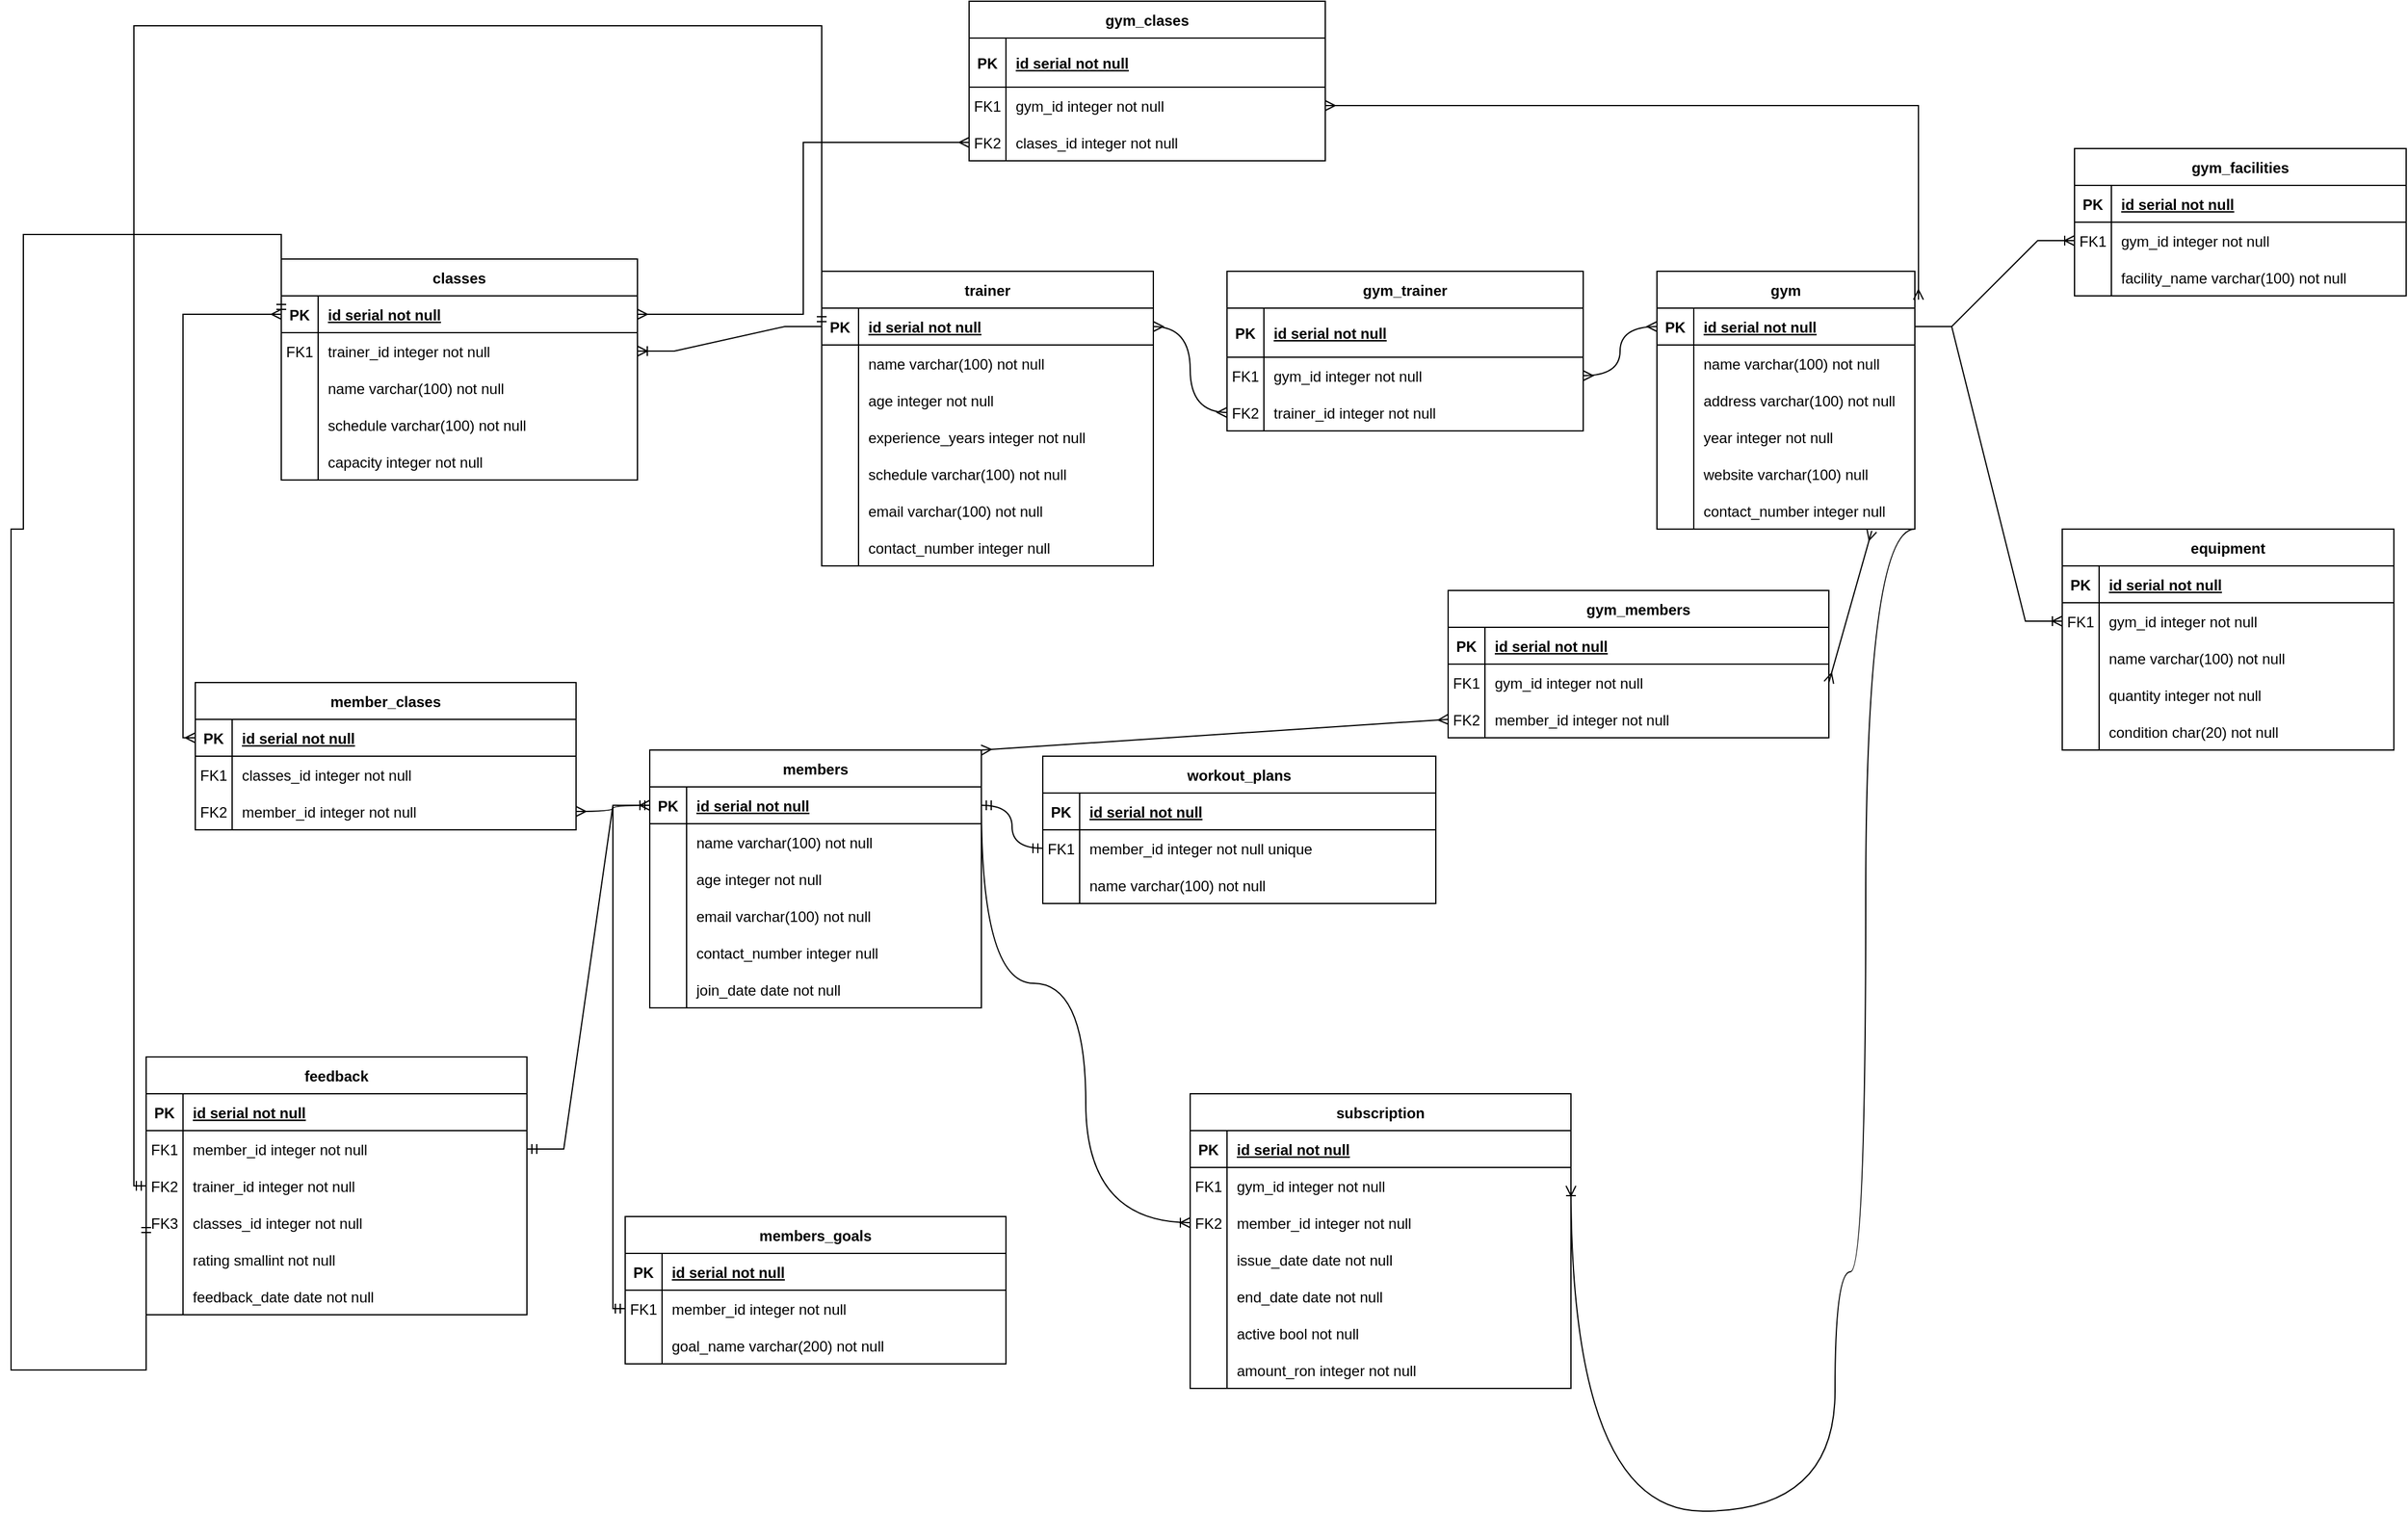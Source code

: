 <mxfile version="23.0.1" type="github">
  <diagram name="Pagină-1" id="eksprEbZWv-Ja2PRKMn9">
    <mxGraphModel dx="3771" dy="1710" grid="1" gridSize="10" guides="1" tooltips="1" connect="1" arrows="1" fold="1" page="1" pageScale="1" pageWidth="827" pageHeight="1169" math="0" shadow="0">
      <root>
        <mxCell id="0" />
        <mxCell id="1" parent="0" />
        <mxCell id="Ik6os1W8r2XMuE1Rq0Y_-1" value="gym" style="shape=table;startSize=30;container=1;collapsible=1;childLayout=tableLayout;fixedRows=1;rowLines=0;fontStyle=1;align=center;resizeLast=1;" parent="1" vertex="1">
          <mxGeometry x="-900" y="20" width="210" height="210" as="geometry" />
        </mxCell>
        <mxCell id="Ik6os1W8r2XMuE1Rq0Y_-2" value="" style="shape=tableRow;horizontal=0;startSize=0;swimlaneHead=0;swimlaneBody=0;fillColor=none;collapsible=0;dropTarget=0;points=[[0,0.5],[1,0.5]];portConstraint=eastwest;strokeColor=inherit;top=0;left=0;right=0;bottom=1;" parent="Ik6os1W8r2XMuE1Rq0Y_-1" vertex="1">
          <mxGeometry y="30" width="210" height="30" as="geometry" />
        </mxCell>
        <mxCell id="Ik6os1W8r2XMuE1Rq0Y_-3" value="PK" style="shape=partialRectangle;overflow=hidden;connectable=0;fillColor=none;strokeColor=inherit;top=0;left=0;bottom=0;right=0;fontStyle=1;" parent="Ik6os1W8r2XMuE1Rq0Y_-2" vertex="1">
          <mxGeometry width="30" height="30" as="geometry">
            <mxRectangle width="30" height="30" as="alternateBounds" />
          </mxGeometry>
        </mxCell>
        <mxCell id="Ik6os1W8r2XMuE1Rq0Y_-4" value="id serial not null" style="shape=partialRectangle;overflow=hidden;connectable=0;fillColor=none;align=left;strokeColor=inherit;top=0;left=0;bottom=0;right=0;spacingLeft=6;fontStyle=5;" parent="Ik6os1W8r2XMuE1Rq0Y_-2" vertex="1">
          <mxGeometry x="30" width="180" height="30" as="geometry">
            <mxRectangle width="180" height="30" as="alternateBounds" />
          </mxGeometry>
        </mxCell>
        <mxCell id="Ik6os1W8r2XMuE1Rq0Y_-5" value="" style="shape=tableRow;horizontal=0;startSize=0;swimlaneHead=0;swimlaneBody=0;fillColor=none;collapsible=0;dropTarget=0;points=[[0,0.5],[1,0.5]];portConstraint=eastwest;strokeColor=inherit;top=0;left=0;right=0;bottom=0;" parent="Ik6os1W8r2XMuE1Rq0Y_-1" vertex="1">
          <mxGeometry y="60" width="210" height="30" as="geometry" />
        </mxCell>
        <mxCell id="Ik6os1W8r2XMuE1Rq0Y_-6" value="" style="shape=partialRectangle;overflow=hidden;connectable=0;fillColor=none;strokeColor=inherit;top=0;left=0;bottom=0;right=0;" parent="Ik6os1W8r2XMuE1Rq0Y_-5" vertex="1">
          <mxGeometry width="30" height="30" as="geometry">
            <mxRectangle width="30" height="30" as="alternateBounds" />
          </mxGeometry>
        </mxCell>
        <mxCell id="Ik6os1W8r2XMuE1Rq0Y_-7" value="name varchar(100) not null" style="shape=partialRectangle;overflow=hidden;connectable=0;fillColor=none;align=left;strokeColor=inherit;top=0;left=0;bottom=0;right=0;spacingLeft=6;" parent="Ik6os1W8r2XMuE1Rq0Y_-5" vertex="1">
          <mxGeometry x="30" width="180" height="30" as="geometry">
            <mxRectangle width="180" height="30" as="alternateBounds" />
          </mxGeometry>
        </mxCell>
        <mxCell id="Ik6os1W8r2XMuE1Rq0Y_-8" value="" style="shape=tableRow;horizontal=0;startSize=0;swimlaneHead=0;swimlaneBody=0;fillColor=none;collapsible=0;dropTarget=0;points=[[0,0.5],[1,0.5]];portConstraint=eastwest;strokeColor=inherit;top=0;left=0;right=0;bottom=0;" parent="Ik6os1W8r2XMuE1Rq0Y_-1" vertex="1">
          <mxGeometry y="90" width="210" height="30" as="geometry" />
        </mxCell>
        <mxCell id="Ik6os1W8r2XMuE1Rq0Y_-9" value="" style="shape=partialRectangle;overflow=hidden;connectable=0;fillColor=none;strokeColor=inherit;top=0;left=0;bottom=0;right=0;" parent="Ik6os1W8r2XMuE1Rq0Y_-8" vertex="1">
          <mxGeometry width="30" height="30" as="geometry">
            <mxRectangle width="30" height="30" as="alternateBounds" />
          </mxGeometry>
        </mxCell>
        <mxCell id="Ik6os1W8r2XMuE1Rq0Y_-10" value="address varchar(100) not null" style="shape=partialRectangle;overflow=hidden;connectable=0;fillColor=none;align=left;strokeColor=inherit;top=0;left=0;bottom=0;right=0;spacingLeft=6;" parent="Ik6os1W8r2XMuE1Rq0Y_-8" vertex="1">
          <mxGeometry x="30" width="180" height="30" as="geometry">
            <mxRectangle width="180" height="30" as="alternateBounds" />
          </mxGeometry>
        </mxCell>
        <mxCell id="Ik6os1W8r2XMuE1Rq0Y_-11" value="" style="shape=tableRow;horizontal=0;startSize=0;swimlaneHead=0;swimlaneBody=0;fillColor=none;collapsible=0;dropTarget=0;points=[[0,0.5],[1,0.5]];portConstraint=eastwest;strokeColor=inherit;top=0;left=0;right=0;bottom=0;" parent="Ik6os1W8r2XMuE1Rq0Y_-1" vertex="1">
          <mxGeometry y="120" width="210" height="30" as="geometry" />
        </mxCell>
        <mxCell id="Ik6os1W8r2XMuE1Rq0Y_-12" value="" style="shape=partialRectangle;overflow=hidden;connectable=0;fillColor=none;strokeColor=inherit;top=0;left=0;bottom=0;right=0;" parent="Ik6os1W8r2XMuE1Rq0Y_-11" vertex="1">
          <mxGeometry width="30" height="30" as="geometry">
            <mxRectangle width="30" height="30" as="alternateBounds" />
          </mxGeometry>
        </mxCell>
        <mxCell id="Ik6os1W8r2XMuE1Rq0Y_-13" value="year integer not null" style="shape=partialRectangle;overflow=hidden;connectable=0;fillColor=none;align=left;strokeColor=inherit;top=0;left=0;bottom=0;right=0;spacingLeft=6;" parent="Ik6os1W8r2XMuE1Rq0Y_-11" vertex="1">
          <mxGeometry x="30" width="180" height="30" as="geometry">
            <mxRectangle width="180" height="30" as="alternateBounds" />
          </mxGeometry>
        </mxCell>
        <mxCell id="Ik6os1W8r2XMuE1Rq0Y_-14" value="" style="shape=tableRow;horizontal=0;startSize=0;swimlaneHead=0;swimlaneBody=0;fillColor=none;collapsible=0;dropTarget=0;points=[[0,0.5],[1,0.5]];portConstraint=eastwest;strokeColor=inherit;top=0;left=0;right=0;bottom=0;" parent="Ik6os1W8r2XMuE1Rq0Y_-1" vertex="1">
          <mxGeometry y="150" width="210" height="30" as="geometry" />
        </mxCell>
        <mxCell id="Ik6os1W8r2XMuE1Rq0Y_-15" value="" style="shape=partialRectangle;overflow=hidden;connectable=0;fillColor=none;strokeColor=inherit;top=0;left=0;bottom=0;right=0;" parent="Ik6os1W8r2XMuE1Rq0Y_-14" vertex="1">
          <mxGeometry width="30" height="30" as="geometry">
            <mxRectangle width="30" height="30" as="alternateBounds" />
          </mxGeometry>
        </mxCell>
        <mxCell id="Ik6os1W8r2XMuE1Rq0Y_-16" value="website varchar(100) null" style="shape=partialRectangle;overflow=hidden;connectable=0;fillColor=none;align=left;strokeColor=inherit;top=0;left=0;bottom=0;right=0;spacingLeft=6;" parent="Ik6os1W8r2XMuE1Rq0Y_-14" vertex="1">
          <mxGeometry x="30" width="180" height="30" as="geometry">
            <mxRectangle width="180" height="30" as="alternateBounds" />
          </mxGeometry>
        </mxCell>
        <mxCell id="Ik6os1W8r2XMuE1Rq0Y_-17" value="" style="shape=tableRow;horizontal=0;startSize=0;swimlaneHead=0;swimlaneBody=0;fillColor=none;collapsible=0;dropTarget=0;points=[[0,0.5],[1,0.5]];portConstraint=eastwest;strokeColor=inherit;top=0;left=0;right=0;bottom=0;" parent="Ik6os1W8r2XMuE1Rq0Y_-1" vertex="1">
          <mxGeometry y="180" width="210" height="30" as="geometry" />
        </mxCell>
        <mxCell id="Ik6os1W8r2XMuE1Rq0Y_-18" value="" style="shape=partialRectangle;overflow=hidden;connectable=0;fillColor=none;strokeColor=inherit;top=0;left=0;bottom=0;right=0;" parent="Ik6os1W8r2XMuE1Rq0Y_-17" vertex="1">
          <mxGeometry width="30" height="30" as="geometry">
            <mxRectangle width="30" height="30" as="alternateBounds" />
          </mxGeometry>
        </mxCell>
        <mxCell id="Ik6os1W8r2XMuE1Rq0Y_-19" value="contact_number integer null" style="shape=partialRectangle;overflow=hidden;connectable=0;fillColor=none;align=left;strokeColor=inherit;top=0;left=0;bottom=0;right=0;spacingLeft=6;" parent="Ik6os1W8r2XMuE1Rq0Y_-17" vertex="1">
          <mxGeometry x="30" width="180" height="30" as="geometry">
            <mxRectangle width="180" height="30" as="alternateBounds" />
          </mxGeometry>
        </mxCell>
        <mxCell id="Ik6os1W8r2XMuE1Rq0Y_-20" value="trainer" style="shape=table;startSize=30;container=1;collapsible=1;childLayout=tableLayout;fixedRows=1;rowLines=0;fontStyle=1;align=center;resizeLast=1;" parent="1" vertex="1">
          <mxGeometry x="-1580" y="20" width="270" height="240" as="geometry" />
        </mxCell>
        <mxCell id="Ik6os1W8r2XMuE1Rq0Y_-21" value="" style="shape=tableRow;horizontal=0;startSize=0;swimlaneHead=0;swimlaneBody=0;fillColor=none;collapsible=0;dropTarget=0;points=[[0,0.5],[1,0.5]];portConstraint=eastwest;strokeColor=inherit;top=0;left=0;right=0;bottom=1;" parent="Ik6os1W8r2XMuE1Rq0Y_-20" vertex="1">
          <mxGeometry y="30" width="270" height="30" as="geometry" />
        </mxCell>
        <mxCell id="Ik6os1W8r2XMuE1Rq0Y_-22" value="PK" style="shape=partialRectangle;overflow=hidden;connectable=0;fillColor=none;strokeColor=inherit;top=0;left=0;bottom=0;right=0;fontStyle=1;" parent="Ik6os1W8r2XMuE1Rq0Y_-21" vertex="1">
          <mxGeometry width="30" height="30" as="geometry">
            <mxRectangle width="30" height="30" as="alternateBounds" />
          </mxGeometry>
        </mxCell>
        <mxCell id="Ik6os1W8r2XMuE1Rq0Y_-23" value="id serial not null" style="shape=partialRectangle;overflow=hidden;connectable=0;fillColor=none;align=left;strokeColor=inherit;top=0;left=0;bottom=0;right=0;spacingLeft=6;fontStyle=5;" parent="Ik6os1W8r2XMuE1Rq0Y_-21" vertex="1">
          <mxGeometry x="30" width="240" height="30" as="geometry">
            <mxRectangle width="240" height="30" as="alternateBounds" />
          </mxGeometry>
        </mxCell>
        <mxCell id="Ik6os1W8r2XMuE1Rq0Y_-24" value="" style="shape=tableRow;horizontal=0;startSize=0;swimlaneHead=0;swimlaneBody=0;fillColor=none;collapsible=0;dropTarget=0;points=[[0,0.5],[1,0.5]];portConstraint=eastwest;strokeColor=inherit;top=0;left=0;right=0;bottom=0;" parent="Ik6os1W8r2XMuE1Rq0Y_-20" vertex="1">
          <mxGeometry y="60" width="270" height="30" as="geometry" />
        </mxCell>
        <mxCell id="Ik6os1W8r2XMuE1Rq0Y_-25" value="" style="shape=partialRectangle;overflow=hidden;connectable=0;fillColor=none;strokeColor=inherit;top=0;left=0;bottom=0;right=0;" parent="Ik6os1W8r2XMuE1Rq0Y_-24" vertex="1">
          <mxGeometry width="30" height="30" as="geometry">
            <mxRectangle width="30" height="30" as="alternateBounds" />
          </mxGeometry>
        </mxCell>
        <mxCell id="Ik6os1W8r2XMuE1Rq0Y_-26" value="name varchar(100) not null" style="shape=partialRectangle;overflow=hidden;connectable=0;fillColor=none;align=left;strokeColor=inherit;top=0;left=0;bottom=0;right=0;spacingLeft=6;" parent="Ik6os1W8r2XMuE1Rq0Y_-24" vertex="1">
          <mxGeometry x="30" width="240" height="30" as="geometry">
            <mxRectangle width="240" height="30" as="alternateBounds" />
          </mxGeometry>
        </mxCell>
        <mxCell id="Ik6os1W8r2XMuE1Rq0Y_-27" value="" style="shape=tableRow;horizontal=0;startSize=0;swimlaneHead=0;swimlaneBody=0;fillColor=none;collapsible=0;dropTarget=0;points=[[0,0.5],[1,0.5]];portConstraint=eastwest;strokeColor=inherit;top=0;left=0;right=0;bottom=0;" parent="Ik6os1W8r2XMuE1Rq0Y_-20" vertex="1">
          <mxGeometry y="90" width="270" height="30" as="geometry" />
        </mxCell>
        <mxCell id="Ik6os1W8r2XMuE1Rq0Y_-28" value="" style="shape=partialRectangle;overflow=hidden;connectable=0;fillColor=none;strokeColor=inherit;top=0;left=0;bottom=0;right=0;" parent="Ik6os1W8r2XMuE1Rq0Y_-27" vertex="1">
          <mxGeometry width="30" height="30" as="geometry">
            <mxRectangle width="30" height="30" as="alternateBounds" />
          </mxGeometry>
        </mxCell>
        <mxCell id="Ik6os1W8r2XMuE1Rq0Y_-29" value="age integer not null" style="shape=partialRectangle;overflow=hidden;connectable=0;fillColor=none;align=left;strokeColor=inherit;top=0;left=0;bottom=0;right=0;spacingLeft=6;" parent="Ik6os1W8r2XMuE1Rq0Y_-27" vertex="1">
          <mxGeometry x="30" width="240" height="30" as="geometry">
            <mxRectangle width="240" height="30" as="alternateBounds" />
          </mxGeometry>
        </mxCell>
        <mxCell id="Ik6os1W8r2XMuE1Rq0Y_-30" value="" style="shape=tableRow;horizontal=0;startSize=0;swimlaneHead=0;swimlaneBody=0;fillColor=none;collapsible=0;dropTarget=0;points=[[0,0.5],[1,0.5]];portConstraint=eastwest;strokeColor=inherit;top=0;left=0;right=0;bottom=0;" parent="Ik6os1W8r2XMuE1Rq0Y_-20" vertex="1">
          <mxGeometry y="120" width="270" height="30" as="geometry" />
        </mxCell>
        <mxCell id="Ik6os1W8r2XMuE1Rq0Y_-31" value="" style="shape=partialRectangle;overflow=hidden;connectable=0;fillColor=none;strokeColor=inherit;top=0;left=0;bottom=0;right=0;" parent="Ik6os1W8r2XMuE1Rq0Y_-30" vertex="1">
          <mxGeometry width="30" height="30" as="geometry">
            <mxRectangle width="30" height="30" as="alternateBounds" />
          </mxGeometry>
        </mxCell>
        <mxCell id="Ik6os1W8r2XMuE1Rq0Y_-32" value="experience_years integer not null" style="shape=partialRectangle;overflow=hidden;connectable=0;fillColor=none;align=left;strokeColor=inherit;top=0;left=0;bottom=0;right=0;spacingLeft=6;" parent="Ik6os1W8r2XMuE1Rq0Y_-30" vertex="1">
          <mxGeometry x="30" width="240" height="30" as="geometry">
            <mxRectangle width="240" height="30" as="alternateBounds" />
          </mxGeometry>
        </mxCell>
        <mxCell id="Ik6os1W8r2XMuE1Rq0Y_-33" value="" style="shape=tableRow;horizontal=0;startSize=0;swimlaneHead=0;swimlaneBody=0;fillColor=none;collapsible=0;dropTarget=0;points=[[0,0.5],[1,0.5]];portConstraint=eastwest;strokeColor=inherit;top=0;left=0;right=0;bottom=0;" parent="Ik6os1W8r2XMuE1Rq0Y_-20" vertex="1">
          <mxGeometry y="150" width="270" height="30" as="geometry" />
        </mxCell>
        <mxCell id="Ik6os1W8r2XMuE1Rq0Y_-34" value="" style="shape=partialRectangle;overflow=hidden;connectable=0;fillColor=none;strokeColor=inherit;top=0;left=0;bottom=0;right=0;" parent="Ik6os1W8r2XMuE1Rq0Y_-33" vertex="1">
          <mxGeometry width="30" height="30" as="geometry">
            <mxRectangle width="30" height="30" as="alternateBounds" />
          </mxGeometry>
        </mxCell>
        <mxCell id="Ik6os1W8r2XMuE1Rq0Y_-35" value="schedule varchar(100) not null" style="shape=partialRectangle;overflow=hidden;connectable=0;fillColor=none;align=left;strokeColor=inherit;top=0;left=0;bottom=0;right=0;spacingLeft=6;" parent="Ik6os1W8r2XMuE1Rq0Y_-33" vertex="1">
          <mxGeometry x="30" width="240" height="30" as="geometry">
            <mxRectangle width="240" height="30" as="alternateBounds" />
          </mxGeometry>
        </mxCell>
        <mxCell id="Ik6os1W8r2XMuE1Rq0Y_-36" value="" style="shape=tableRow;horizontal=0;startSize=0;swimlaneHead=0;swimlaneBody=0;fillColor=none;collapsible=0;dropTarget=0;points=[[0,0.5],[1,0.5]];portConstraint=eastwest;strokeColor=inherit;top=0;left=0;right=0;bottom=0;" parent="Ik6os1W8r2XMuE1Rq0Y_-20" vertex="1">
          <mxGeometry y="180" width="270" height="30" as="geometry" />
        </mxCell>
        <mxCell id="Ik6os1W8r2XMuE1Rq0Y_-37" value="" style="shape=partialRectangle;overflow=hidden;connectable=0;fillColor=none;strokeColor=inherit;top=0;left=0;bottom=0;right=0;" parent="Ik6os1W8r2XMuE1Rq0Y_-36" vertex="1">
          <mxGeometry width="30" height="30" as="geometry">
            <mxRectangle width="30" height="30" as="alternateBounds" />
          </mxGeometry>
        </mxCell>
        <mxCell id="Ik6os1W8r2XMuE1Rq0Y_-38" value="email varchar(100) not null" style="shape=partialRectangle;overflow=hidden;connectable=0;fillColor=none;align=left;strokeColor=inherit;top=0;left=0;bottom=0;right=0;spacingLeft=6;" parent="Ik6os1W8r2XMuE1Rq0Y_-36" vertex="1">
          <mxGeometry x="30" width="240" height="30" as="geometry">
            <mxRectangle width="240" height="30" as="alternateBounds" />
          </mxGeometry>
        </mxCell>
        <mxCell id="Ik6os1W8r2XMuE1Rq0Y_-39" value="" style="shape=tableRow;horizontal=0;startSize=0;swimlaneHead=0;swimlaneBody=0;fillColor=none;collapsible=0;dropTarget=0;points=[[0,0.5],[1,0.5]];portConstraint=eastwest;strokeColor=inherit;top=0;left=0;right=0;bottom=0;" parent="Ik6os1W8r2XMuE1Rq0Y_-20" vertex="1">
          <mxGeometry y="210" width="270" height="30" as="geometry" />
        </mxCell>
        <mxCell id="Ik6os1W8r2XMuE1Rq0Y_-40" value="" style="shape=partialRectangle;overflow=hidden;connectable=0;fillColor=none;strokeColor=inherit;top=0;left=0;bottom=0;right=0;" parent="Ik6os1W8r2XMuE1Rq0Y_-39" vertex="1">
          <mxGeometry width="30" height="30" as="geometry">
            <mxRectangle width="30" height="30" as="alternateBounds" />
          </mxGeometry>
        </mxCell>
        <mxCell id="Ik6os1W8r2XMuE1Rq0Y_-41" value="contact_number integer null" style="shape=partialRectangle;overflow=hidden;connectable=0;fillColor=none;align=left;strokeColor=inherit;top=0;left=0;bottom=0;right=0;spacingLeft=6;" parent="Ik6os1W8r2XMuE1Rq0Y_-39" vertex="1">
          <mxGeometry x="30" width="240" height="30" as="geometry">
            <mxRectangle width="240" height="30" as="alternateBounds" />
          </mxGeometry>
        </mxCell>
        <mxCell id="Ik6os1W8r2XMuE1Rq0Y_-42" value="members" style="shape=table;startSize=30;container=1;collapsible=1;childLayout=tableLayout;fixedRows=1;rowLines=0;fontStyle=1;align=center;resizeLast=1;" parent="1" vertex="1">
          <mxGeometry x="-1720" y="410" width="270" height="210" as="geometry" />
        </mxCell>
        <mxCell id="Ik6os1W8r2XMuE1Rq0Y_-43" value="" style="shape=tableRow;horizontal=0;startSize=0;swimlaneHead=0;swimlaneBody=0;fillColor=none;collapsible=0;dropTarget=0;points=[[0,0.5],[1,0.5]];portConstraint=eastwest;strokeColor=inherit;top=0;left=0;right=0;bottom=1;" parent="Ik6os1W8r2XMuE1Rq0Y_-42" vertex="1">
          <mxGeometry y="30" width="270" height="30" as="geometry" />
        </mxCell>
        <mxCell id="Ik6os1W8r2XMuE1Rq0Y_-44" value="PK" style="shape=partialRectangle;overflow=hidden;connectable=0;fillColor=none;strokeColor=inherit;top=0;left=0;bottom=0;right=0;fontStyle=1;" parent="Ik6os1W8r2XMuE1Rq0Y_-43" vertex="1">
          <mxGeometry width="30" height="30" as="geometry">
            <mxRectangle width="30" height="30" as="alternateBounds" />
          </mxGeometry>
        </mxCell>
        <mxCell id="Ik6os1W8r2XMuE1Rq0Y_-45" value="id serial not null" style="shape=partialRectangle;overflow=hidden;connectable=0;fillColor=none;align=left;strokeColor=inherit;top=0;left=0;bottom=0;right=0;spacingLeft=6;fontStyle=5;" parent="Ik6os1W8r2XMuE1Rq0Y_-43" vertex="1">
          <mxGeometry x="30" width="240" height="30" as="geometry">
            <mxRectangle width="240" height="30" as="alternateBounds" />
          </mxGeometry>
        </mxCell>
        <mxCell id="Ik6os1W8r2XMuE1Rq0Y_-46" value="" style="shape=tableRow;horizontal=0;startSize=0;swimlaneHead=0;swimlaneBody=0;fillColor=none;collapsible=0;dropTarget=0;points=[[0,0.5],[1,0.5]];portConstraint=eastwest;strokeColor=inherit;top=0;left=0;right=0;bottom=0;" parent="Ik6os1W8r2XMuE1Rq0Y_-42" vertex="1">
          <mxGeometry y="60" width="270" height="30" as="geometry" />
        </mxCell>
        <mxCell id="Ik6os1W8r2XMuE1Rq0Y_-47" value="" style="shape=partialRectangle;overflow=hidden;connectable=0;fillColor=none;strokeColor=inherit;top=0;left=0;bottom=0;right=0;" parent="Ik6os1W8r2XMuE1Rq0Y_-46" vertex="1">
          <mxGeometry width="30" height="30" as="geometry">
            <mxRectangle width="30" height="30" as="alternateBounds" />
          </mxGeometry>
        </mxCell>
        <mxCell id="Ik6os1W8r2XMuE1Rq0Y_-48" value="name varchar(100) not null" style="shape=partialRectangle;overflow=hidden;connectable=0;fillColor=none;align=left;strokeColor=inherit;top=0;left=0;bottom=0;right=0;spacingLeft=6;" parent="Ik6os1W8r2XMuE1Rq0Y_-46" vertex="1">
          <mxGeometry x="30" width="240" height="30" as="geometry">
            <mxRectangle width="240" height="30" as="alternateBounds" />
          </mxGeometry>
        </mxCell>
        <mxCell id="Ik6os1W8r2XMuE1Rq0Y_-49" value="" style="shape=tableRow;horizontal=0;startSize=0;swimlaneHead=0;swimlaneBody=0;fillColor=none;collapsible=0;dropTarget=0;points=[[0,0.5],[1,0.5]];portConstraint=eastwest;strokeColor=inherit;top=0;left=0;right=0;bottom=0;" parent="Ik6os1W8r2XMuE1Rq0Y_-42" vertex="1">
          <mxGeometry y="90" width="270" height="30" as="geometry" />
        </mxCell>
        <mxCell id="Ik6os1W8r2XMuE1Rq0Y_-50" value="" style="shape=partialRectangle;overflow=hidden;connectable=0;fillColor=none;strokeColor=inherit;top=0;left=0;bottom=0;right=0;" parent="Ik6os1W8r2XMuE1Rq0Y_-49" vertex="1">
          <mxGeometry width="30" height="30" as="geometry">
            <mxRectangle width="30" height="30" as="alternateBounds" />
          </mxGeometry>
        </mxCell>
        <mxCell id="Ik6os1W8r2XMuE1Rq0Y_-51" value="age integer not null" style="shape=partialRectangle;overflow=hidden;connectable=0;fillColor=none;align=left;strokeColor=inherit;top=0;left=0;bottom=0;right=0;spacingLeft=6;" parent="Ik6os1W8r2XMuE1Rq0Y_-49" vertex="1">
          <mxGeometry x="30" width="240" height="30" as="geometry">
            <mxRectangle width="240" height="30" as="alternateBounds" />
          </mxGeometry>
        </mxCell>
        <mxCell id="Ik6os1W8r2XMuE1Rq0Y_-52" value="" style="shape=tableRow;horizontal=0;startSize=0;swimlaneHead=0;swimlaneBody=0;fillColor=none;collapsible=0;dropTarget=0;points=[[0,0.5],[1,0.5]];portConstraint=eastwest;strokeColor=inherit;top=0;left=0;right=0;bottom=0;" parent="Ik6os1W8r2XMuE1Rq0Y_-42" vertex="1">
          <mxGeometry y="120" width="270" height="30" as="geometry" />
        </mxCell>
        <mxCell id="Ik6os1W8r2XMuE1Rq0Y_-53" value="" style="shape=partialRectangle;overflow=hidden;connectable=0;fillColor=none;strokeColor=inherit;top=0;left=0;bottom=0;right=0;" parent="Ik6os1W8r2XMuE1Rq0Y_-52" vertex="1">
          <mxGeometry width="30" height="30" as="geometry">
            <mxRectangle width="30" height="30" as="alternateBounds" />
          </mxGeometry>
        </mxCell>
        <mxCell id="Ik6os1W8r2XMuE1Rq0Y_-54" value="email varchar(100) not null" style="shape=partialRectangle;overflow=hidden;connectable=0;fillColor=none;align=left;strokeColor=inherit;top=0;left=0;bottom=0;right=0;spacingLeft=6;" parent="Ik6os1W8r2XMuE1Rq0Y_-52" vertex="1">
          <mxGeometry x="30" width="240" height="30" as="geometry">
            <mxRectangle width="240" height="30" as="alternateBounds" />
          </mxGeometry>
        </mxCell>
        <mxCell id="Ik6os1W8r2XMuE1Rq0Y_-55" value="" style="shape=tableRow;horizontal=0;startSize=0;swimlaneHead=0;swimlaneBody=0;fillColor=none;collapsible=0;dropTarget=0;points=[[0,0.5],[1,0.5]];portConstraint=eastwest;strokeColor=inherit;top=0;left=0;right=0;bottom=0;" parent="Ik6os1W8r2XMuE1Rq0Y_-42" vertex="1">
          <mxGeometry y="150" width="270" height="30" as="geometry" />
        </mxCell>
        <mxCell id="Ik6os1W8r2XMuE1Rq0Y_-56" value="" style="shape=partialRectangle;overflow=hidden;connectable=0;fillColor=none;strokeColor=inherit;top=0;left=0;bottom=0;right=0;" parent="Ik6os1W8r2XMuE1Rq0Y_-55" vertex="1">
          <mxGeometry width="30" height="30" as="geometry">
            <mxRectangle width="30" height="30" as="alternateBounds" />
          </mxGeometry>
        </mxCell>
        <mxCell id="Ik6os1W8r2XMuE1Rq0Y_-57" value="contact_number integer null" style="shape=partialRectangle;overflow=hidden;connectable=0;fillColor=none;align=left;strokeColor=inherit;top=0;left=0;bottom=0;right=0;spacingLeft=6;" parent="Ik6os1W8r2XMuE1Rq0Y_-55" vertex="1">
          <mxGeometry x="30" width="240" height="30" as="geometry">
            <mxRectangle width="240" height="30" as="alternateBounds" />
          </mxGeometry>
        </mxCell>
        <mxCell id="Ik6os1W8r2XMuE1Rq0Y_-58" value="" style="shape=tableRow;horizontal=0;startSize=0;swimlaneHead=0;swimlaneBody=0;fillColor=none;collapsible=0;dropTarget=0;points=[[0,0.5],[1,0.5]];portConstraint=eastwest;strokeColor=inherit;top=0;left=0;right=0;bottom=0;" parent="Ik6os1W8r2XMuE1Rq0Y_-42" vertex="1">
          <mxGeometry y="180" width="270" height="30" as="geometry" />
        </mxCell>
        <mxCell id="Ik6os1W8r2XMuE1Rq0Y_-59" value="" style="shape=partialRectangle;overflow=hidden;connectable=0;fillColor=none;strokeColor=inherit;top=0;left=0;bottom=0;right=0;" parent="Ik6os1W8r2XMuE1Rq0Y_-58" vertex="1">
          <mxGeometry width="30" height="30" as="geometry">
            <mxRectangle width="30" height="30" as="alternateBounds" />
          </mxGeometry>
        </mxCell>
        <mxCell id="Ik6os1W8r2XMuE1Rq0Y_-60" value="join_date date not null" style="shape=partialRectangle;overflow=hidden;connectable=0;fillColor=none;align=left;strokeColor=inherit;top=0;left=0;bottom=0;right=0;spacingLeft=6;" parent="Ik6os1W8r2XMuE1Rq0Y_-58" vertex="1">
          <mxGeometry x="30" width="240" height="30" as="geometry">
            <mxRectangle width="240" height="30" as="alternateBounds" />
          </mxGeometry>
        </mxCell>
        <mxCell id="Ik6os1W8r2XMuE1Rq0Y_-61" value="classes" style="shape=table;startSize=30;container=1;collapsible=1;childLayout=tableLayout;fixedRows=1;rowLines=0;fontStyle=1;align=center;resizeLast=1;" parent="1" vertex="1">
          <mxGeometry x="-2020" y="10" width="290" height="180" as="geometry" />
        </mxCell>
        <mxCell id="Ik6os1W8r2XMuE1Rq0Y_-62" value="" style="shape=tableRow;horizontal=0;startSize=0;swimlaneHead=0;swimlaneBody=0;fillColor=none;collapsible=0;dropTarget=0;points=[[0,0.5],[1,0.5]];portConstraint=eastwest;strokeColor=inherit;top=0;left=0;right=0;bottom=1;" parent="Ik6os1W8r2XMuE1Rq0Y_-61" vertex="1">
          <mxGeometry y="30" width="290" height="30" as="geometry" />
        </mxCell>
        <mxCell id="Ik6os1W8r2XMuE1Rq0Y_-63" value="PK" style="shape=partialRectangle;overflow=hidden;connectable=0;fillColor=none;strokeColor=inherit;top=0;left=0;bottom=0;right=0;fontStyle=1;" parent="Ik6os1W8r2XMuE1Rq0Y_-62" vertex="1">
          <mxGeometry width="30" height="30" as="geometry">
            <mxRectangle width="30" height="30" as="alternateBounds" />
          </mxGeometry>
        </mxCell>
        <mxCell id="Ik6os1W8r2XMuE1Rq0Y_-64" value="id serial not null" style="shape=partialRectangle;overflow=hidden;connectable=0;fillColor=none;align=left;strokeColor=inherit;top=0;left=0;bottom=0;right=0;spacingLeft=6;fontStyle=5;" parent="Ik6os1W8r2XMuE1Rq0Y_-62" vertex="1">
          <mxGeometry x="30" width="260" height="30" as="geometry">
            <mxRectangle width="260" height="30" as="alternateBounds" />
          </mxGeometry>
        </mxCell>
        <mxCell id="Ik6os1W8r2XMuE1Rq0Y_-65" value="" style="shape=tableRow;horizontal=0;startSize=0;swimlaneHead=0;swimlaneBody=0;fillColor=none;collapsible=0;dropTarget=0;points=[[0,0.5],[1,0.5]];portConstraint=eastwest;strokeColor=inherit;top=0;left=0;right=0;bottom=0;" parent="Ik6os1W8r2XMuE1Rq0Y_-61" vertex="1">
          <mxGeometry y="60" width="290" height="30" as="geometry" />
        </mxCell>
        <mxCell id="Ik6os1W8r2XMuE1Rq0Y_-66" value="FK1" style="shape=partialRectangle;overflow=hidden;connectable=0;fillColor=none;strokeColor=inherit;top=0;left=0;bottom=0;right=0;" parent="Ik6os1W8r2XMuE1Rq0Y_-65" vertex="1">
          <mxGeometry width="30" height="30" as="geometry">
            <mxRectangle width="30" height="30" as="alternateBounds" />
          </mxGeometry>
        </mxCell>
        <mxCell id="Ik6os1W8r2XMuE1Rq0Y_-67" value="trainer_id integer not null" style="shape=partialRectangle;overflow=hidden;connectable=0;fillColor=none;align=left;strokeColor=inherit;top=0;left=0;bottom=0;right=0;spacingLeft=6;" parent="Ik6os1W8r2XMuE1Rq0Y_-65" vertex="1">
          <mxGeometry x="30" width="260" height="30" as="geometry">
            <mxRectangle width="260" height="30" as="alternateBounds" />
          </mxGeometry>
        </mxCell>
        <mxCell id="Ik6os1W8r2XMuE1Rq0Y_-68" value="" style="shape=tableRow;horizontal=0;startSize=0;swimlaneHead=0;swimlaneBody=0;fillColor=none;collapsible=0;dropTarget=0;points=[[0,0.5],[1,0.5]];portConstraint=eastwest;strokeColor=inherit;top=0;left=0;right=0;bottom=0;" parent="Ik6os1W8r2XMuE1Rq0Y_-61" vertex="1">
          <mxGeometry y="90" width="290" height="30" as="geometry" />
        </mxCell>
        <mxCell id="Ik6os1W8r2XMuE1Rq0Y_-69" value="" style="shape=partialRectangle;overflow=hidden;connectable=0;fillColor=none;strokeColor=inherit;top=0;left=0;bottom=0;right=0;" parent="Ik6os1W8r2XMuE1Rq0Y_-68" vertex="1">
          <mxGeometry width="30" height="30" as="geometry">
            <mxRectangle width="30" height="30" as="alternateBounds" />
          </mxGeometry>
        </mxCell>
        <mxCell id="Ik6os1W8r2XMuE1Rq0Y_-70" value="name varchar(100) not null" style="shape=partialRectangle;overflow=hidden;connectable=0;fillColor=none;align=left;strokeColor=inherit;top=0;left=0;bottom=0;right=0;spacingLeft=6;" parent="Ik6os1W8r2XMuE1Rq0Y_-68" vertex="1">
          <mxGeometry x="30" width="260" height="30" as="geometry">
            <mxRectangle width="260" height="30" as="alternateBounds" />
          </mxGeometry>
        </mxCell>
        <mxCell id="Ik6os1W8r2XMuE1Rq0Y_-71" value="" style="shape=tableRow;horizontal=0;startSize=0;swimlaneHead=0;swimlaneBody=0;fillColor=none;collapsible=0;dropTarget=0;points=[[0,0.5],[1,0.5]];portConstraint=eastwest;strokeColor=inherit;top=0;left=0;right=0;bottom=0;" parent="Ik6os1W8r2XMuE1Rq0Y_-61" vertex="1">
          <mxGeometry y="120" width="290" height="30" as="geometry" />
        </mxCell>
        <mxCell id="Ik6os1W8r2XMuE1Rq0Y_-72" value="" style="shape=partialRectangle;overflow=hidden;connectable=0;fillColor=none;strokeColor=inherit;top=0;left=0;bottom=0;right=0;" parent="Ik6os1W8r2XMuE1Rq0Y_-71" vertex="1">
          <mxGeometry width="30" height="30" as="geometry">
            <mxRectangle width="30" height="30" as="alternateBounds" />
          </mxGeometry>
        </mxCell>
        <mxCell id="Ik6os1W8r2XMuE1Rq0Y_-73" value="schedule varchar(100) not null" style="shape=partialRectangle;overflow=hidden;connectable=0;fillColor=none;align=left;strokeColor=inherit;top=0;left=0;bottom=0;right=0;spacingLeft=6;" parent="Ik6os1W8r2XMuE1Rq0Y_-71" vertex="1">
          <mxGeometry x="30" width="260" height="30" as="geometry">
            <mxRectangle width="260" height="30" as="alternateBounds" />
          </mxGeometry>
        </mxCell>
        <mxCell id="Ik6os1W8r2XMuE1Rq0Y_-74" value="" style="shape=tableRow;horizontal=0;startSize=0;swimlaneHead=0;swimlaneBody=0;fillColor=none;collapsible=0;dropTarget=0;points=[[0,0.5],[1,0.5]];portConstraint=eastwest;strokeColor=inherit;top=0;left=0;right=0;bottom=0;" parent="Ik6os1W8r2XMuE1Rq0Y_-61" vertex="1">
          <mxGeometry y="150" width="290" height="30" as="geometry" />
        </mxCell>
        <mxCell id="Ik6os1W8r2XMuE1Rq0Y_-75" value="" style="shape=partialRectangle;overflow=hidden;connectable=0;fillColor=none;strokeColor=inherit;top=0;left=0;bottom=0;right=0;" parent="Ik6os1W8r2XMuE1Rq0Y_-74" vertex="1">
          <mxGeometry width="30" height="30" as="geometry">
            <mxRectangle width="30" height="30" as="alternateBounds" />
          </mxGeometry>
        </mxCell>
        <mxCell id="Ik6os1W8r2XMuE1Rq0Y_-76" value="capacity integer not null" style="shape=partialRectangle;overflow=hidden;connectable=0;fillColor=none;align=left;strokeColor=inherit;top=0;left=0;bottom=0;right=0;spacingLeft=6;" parent="Ik6os1W8r2XMuE1Rq0Y_-74" vertex="1">
          <mxGeometry x="30" width="260" height="30" as="geometry">
            <mxRectangle width="260" height="30" as="alternateBounds" />
          </mxGeometry>
        </mxCell>
        <mxCell id="Ik6os1W8r2XMuE1Rq0Y_-80" value="gym_trainer" style="shape=table;startSize=30;container=1;collapsible=1;childLayout=tableLayout;fixedRows=1;rowLines=0;fontStyle=1;align=center;resizeLast=1;" parent="1" vertex="1">
          <mxGeometry x="-1250" y="20" width="290" height="130.0" as="geometry" />
        </mxCell>
        <mxCell id="Ik6os1W8r2XMuE1Rq0Y_-81" value="" style="shape=tableRow;horizontal=0;startSize=0;swimlaneHead=0;swimlaneBody=0;fillColor=none;collapsible=0;dropTarget=0;points=[[0,0.5],[1,0.5]];portConstraint=eastwest;strokeColor=inherit;top=0;left=0;right=0;bottom=1;" parent="Ik6os1W8r2XMuE1Rq0Y_-80" vertex="1">
          <mxGeometry y="30" width="290" height="40" as="geometry" />
        </mxCell>
        <mxCell id="Ik6os1W8r2XMuE1Rq0Y_-82" value="PK" style="shape=partialRectangle;overflow=hidden;connectable=0;fillColor=none;strokeColor=inherit;top=0;left=0;bottom=0;right=0;fontStyle=1;" parent="Ik6os1W8r2XMuE1Rq0Y_-81" vertex="1">
          <mxGeometry width="30" height="40" as="geometry">
            <mxRectangle width="30" height="40" as="alternateBounds" />
          </mxGeometry>
        </mxCell>
        <mxCell id="Ik6os1W8r2XMuE1Rq0Y_-83" value="id serial not null" style="shape=partialRectangle;overflow=hidden;connectable=0;fillColor=none;align=left;strokeColor=inherit;top=0;left=0;bottom=0;right=0;spacingLeft=6;fontStyle=5;" parent="Ik6os1W8r2XMuE1Rq0Y_-81" vertex="1">
          <mxGeometry x="30" width="260" height="40" as="geometry">
            <mxRectangle width="260" height="40" as="alternateBounds" />
          </mxGeometry>
        </mxCell>
        <mxCell id="Ik6os1W8r2XMuE1Rq0Y_-84" value="" style="shape=tableRow;horizontal=0;startSize=0;swimlaneHead=0;swimlaneBody=0;fillColor=none;collapsible=0;dropTarget=0;points=[[0,0.5],[1,0.5]];portConstraint=eastwest;strokeColor=inherit;top=0;left=0;right=0;bottom=0;" parent="Ik6os1W8r2XMuE1Rq0Y_-80" vertex="1">
          <mxGeometry y="70" width="290" height="30" as="geometry" />
        </mxCell>
        <mxCell id="Ik6os1W8r2XMuE1Rq0Y_-85" value="FK1" style="shape=partialRectangle;overflow=hidden;connectable=0;fillColor=none;strokeColor=inherit;top=0;left=0;bottom=0;right=0;" parent="Ik6os1W8r2XMuE1Rq0Y_-84" vertex="1">
          <mxGeometry width="30" height="30" as="geometry">
            <mxRectangle width="30" height="30" as="alternateBounds" />
          </mxGeometry>
        </mxCell>
        <mxCell id="Ik6os1W8r2XMuE1Rq0Y_-86" value="gym_id integer not null" style="shape=partialRectangle;overflow=hidden;connectable=0;fillColor=none;align=left;strokeColor=inherit;top=0;left=0;bottom=0;right=0;spacingLeft=6;" parent="Ik6os1W8r2XMuE1Rq0Y_-84" vertex="1">
          <mxGeometry x="30" width="260" height="30" as="geometry">
            <mxRectangle width="260" height="30" as="alternateBounds" />
          </mxGeometry>
        </mxCell>
        <mxCell id="Ik6os1W8r2XMuE1Rq0Y_-87" value="" style="shape=tableRow;horizontal=0;startSize=0;swimlaneHead=0;swimlaneBody=0;fillColor=none;collapsible=0;dropTarget=0;points=[[0,0.5],[1,0.5]];portConstraint=eastwest;strokeColor=inherit;top=0;left=0;right=0;bottom=0;" parent="Ik6os1W8r2XMuE1Rq0Y_-80" vertex="1">
          <mxGeometry y="100" width="290" height="30" as="geometry" />
        </mxCell>
        <mxCell id="Ik6os1W8r2XMuE1Rq0Y_-88" value="FK2" style="shape=partialRectangle;overflow=hidden;connectable=0;fillColor=none;strokeColor=inherit;top=0;left=0;bottom=0;right=0;" parent="Ik6os1W8r2XMuE1Rq0Y_-87" vertex="1">
          <mxGeometry width="30" height="30" as="geometry">
            <mxRectangle width="30" height="30" as="alternateBounds" />
          </mxGeometry>
        </mxCell>
        <mxCell id="Ik6os1W8r2XMuE1Rq0Y_-89" value="trainer_id integer not null" style="shape=partialRectangle;overflow=hidden;connectable=0;fillColor=none;align=left;strokeColor=inherit;top=0;left=0;bottom=0;right=0;spacingLeft=6;" parent="Ik6os1W8r2XMuE1Rq0Y_-87" vertex="1">
          <mxGeometry x="30" width="260" height="30" as="geometry">
            <mxRectangle width="260" height="30" as="alternateBounds" />
          </mxGeometry>
        </mxCell>
        <mxCell id="Ik6os1W8r2XMuE1Rq0Y_-96" value="gym_members" style="shape=table;startSize=30;container=1;collapsible=1;childLayout=tableLayout;fixedRows=1;rowLines=0;fontStyle=1;align=center;resizeLast=1;" parent="1" vertex="1">
          <mxGeometry x="-1070" y="280" width="310" height="120" as="geometry" />
        </mxCell>
        <mxCell id="Ik6os1W8r2XMuE1Rq0Y_-97" value="" style="shape=tableRow;horizontal=0;startSize=0;swimlaneHead=0;swimlaneBody=0;fillColor=none;collapsible=0;dropTarget=0;points=[[0,0.5],[1,0.5]];portConstraint=eastwest;strokeColor=inherit;top=0;left=0;right=0;bottom=1;" parent="Ik6os1W8r2XMuE1Rq0Y_-96" vertex="1">
          <mxGeometry y="30" width="310" height="30" as="geometry" />
        </mxCell>
        <mxCell id="Ik6os1W8r2XMuE1Rq0Y_-98" value="PK" style="shape=partialRectangle;overflow=hidden;connectable=0;fillColor=none;strokeColor=inherit;top=0;left=0;bottom=0;right=0;fontStyle=1;" parent="Ik6os1W8r2XMuE1Rq0Y_-97" vertex="1">
          <mxGeometry width="30" height="30" as="geometry">
            <mxRectangle width="30" height="30" as="alternateBounds" />
          </mxGeometry>
        </mxCell>
        <mxCell id="Ik6os1W8r2XMuE1Rq0Y_-99" value="id serial not null" style="shape=partialRectangle;overflow=hidden;connectable=0;fillColor=none;align=left;strokeColor=inherit;top=0;left=0;bottom=0;right=0;spacingLeft=6;fontStyle=5;" parent="Ik6os1W8r2XMuE1Rq0Y_-97" vertex="1">
          <mxGeometry x="30" width="280" height="30" as="geometry">
            <mxRectangle width="280" height="30" as="alternateBounds" />
          </mxGeometry>
        </mxCell>
        <mxCell id="Ik6os1W8r2XMuE1Rq0Y_-100" value="" style="shape=tableRow;horizontal=0;startSize=0;swimlaneHead=0;swimlaneBody=0;fillColor=none;collapsible=0;dropTarget=0;points=[[0,0.5],[1,0.5]];portConstraint=eastwest;strokeColor=inherit;top=0;left=0;right=0;bottom=0;" parent="Ik6os1W8r2XMuE1Rq0Y_-96" vertex="1">
          <mxGeometry y="60" width="310" height="30" as="geometry" />
        </mxCell>
        <mxCell id="Ik6os1W8r2XMuE1Rq0Y_-101" value="FK1" style="shape=partialRectangle;overflow=hidden;connectable=0;fillColor=none;strokeColor=inherit;top=0;left=0;bottom=0;right=0;" parent="Ik6os1W8r2XMuE1Rq0Y_-100" vertex="1">
          <mxGeometry width="30" height="30" as="geometry">
            <mxRectangle width="30" height="30" as="alternateBounds" />
          </mxGeometry>
        </mxCell>
        <mxCell id="Ik6os1W8r2XMuE1Rq0Y_-102" value="gym_id integer not null" style="shape=partialRectangle;overflow=hidden;connectable=0;fillColor=none;align=left;strokeColor=inherit;top=0;left=0;bottom=0;right=0;spacingLeft=6;" parent="Ik6os1W8r2XMuE1Rq0Y_-100" vertex="1">
          <mxGeometry x="30" width="280" height="30" as="geometry">
            <mxRectangle width="280" height="30" as="alternateBounds" />
          </mxGeometry>
        </mxCell>
        <mxCell id="Ik6os1W8r2XMuE1Rq0Y_-103" value="" style="shape=tableRow;horizontal=0;startSize=0;swimlaneHead=0;swimlaneBody=0;fillColor=none;collapsible=0;dropTarget=0;points=[[0,0.5],[1,0.5]];portConstraint=eastwest;strokeColor=inherit;top=0;left=0;right=0;bottom=0;" parent="Ik6os1W8r2XMuE1Rq0Y_-96" vertex="1">
          <mxGeometry y="90" width="310" height="30" as="geometry" />
        </mxCell>
        <mxCell id="Ik6os1W8r2XMuE1Rq0Y_-104" value="FK2" style="shape=partialRectangle;overflow=hidden;connectable=0;fillColor=none;strokeColor=inherit;top=0;left=0;bottom=0;right=0;" parent="Ik6os1W8r2XMuE1Rq0Y_-103" vertex="1">
          <mxGeometry width="30" height="30" as="geometry">
            <mxRectangle width="30" height="30" as="alternateBounds" />
          </mxGeometry>
        </mxCell>
        <mxCell id="Ik6os1W8r2XMuE1Rq0Y_-105" value="member_id integer not null" style="shape=partialRectangle;overflow=hidden;connectable=0;fillColor=none;align=left;strokeColor=inherit;top=0;left=0;bottom=0;right=0;spacingLeft=6;" parent="Ik6os1W8r2XMuE1Rq0Y_-103" vertex="1">
          <mxGeometry x="30" width="280" height="30" as="geometry">
            <mxRectangle width="280" height="30" as="alternateBounds" />
          </mxGeometry>
        </mxCell>
        <mxCell id="Ik6os1W8r2XMuE1Rq0Y_-112" value="equipment" style="shape=table;startSize=30;container=1;collapsible=1;childLayout=tableLayout;fixedRows=1;rowLines=0;fontStyle=1;align=center;resizeLast=1;" parent="1" vertex="1">
          <mxGeometry x="-570" y="230" width="270" height="180" as="geometry" />
        </mxCell>
        <mxCell id="Ik6os1W8r2XMuE1Rq0Y_-113" value="" style="shape=tableRow;horizontal=0;startSize=0;swimlaneHead=0;swimlaneBody=0;fillColor=none;collapsible=0;dropTarget=0;points=[[0,0.5],[1,0.5]];portConstraint=eastwest;strokeColor=inherit;top=0;left=0;right=0;bottom=1;" parent="Ik6os1W8r2XMuE1Rq0Y_-112" vertex="1">
          <mxGeometry y="30" width="270" height="30" as="geometry" />
        </mxCell>
        <mxCell id="Ik6os1W8r2XMuE1Rq0Y_-114" value="PK" style="shape=partialRectangle;overflow=hidden;connectable=0;fillColor=none;strokeColor=inherit;top=0;left=0;bottom=0;right=0;fontStyle=1;" parent="Ik6os1W8r2XMuE1Rq0Y_-113" vertex="1">
          <mxGeometry width="30" height="30" as="geometry">
            <mxRectangle width="30" height="30" as="alternateBounds" />
          </mxGeometry>
        </mxCell>
        <mxCell id="Ik6os1W8r2XMuE1Rq0Y_-115" value="id serial not null" style="shape=partialRectangle;overflow=hidden;connectable=0;fillColor=none;align=left;strokeColor=inherit;top=0;left=0;bottom=0;right=0;spacingLeft=6;fontStyle=5;" parent="Ik6os1W8r2XMuE1Rq0Y_-113" vertex="1">
          <mxGeometry x="30" width="240" height="30" as="geometry">
            <mxRectangle width="240" height="30" as="alternateBounds" />
          </mxGeometry>
        </mxCell>
        <mxCell id="Ik6os1W8r2XMuE1Rq0Y_-116" value="" style="shape=tableRow;horizontal=0;startSize=0;swimlaneHead=0;swimlaneBody=0;fillColor=none;collapsible=0;dropTarget=0;points=[[0,0.5],[1,0.5]];portConstraint=eastwest;strokeColor=inherit;top=0;left=0;right=0;bottom=0;" parent="Ik6os1W8r2XMuE1Rq0Y_-112" vertex="1">
          <mxGeometry y="60" width="270" height="30" as="geometry" />
        </mxCell>
        <mxCell id="Ik6os1W8r2XMuE1Rq0Y_-117" value="FK1" style="shape=partialRectangle;overflow=hidden;connectable=0;fillColor=none;strokeColor=inherit;top=0;left=0;bottom=0;right=0;" parent="Ik6os1W8r2XMuE1Rq0Y_-116" vertex="1">
          <mxGeometry width="30" height="30" as="geometry">
            <mxRectangle width="30" height="30" as="alternateBounds" />
          </mxGeometry>
        </mxCell>
        <mxCell id="Ik6os1W8r2XMuE1Rq0Y_-118" value="gym_id integer not null" style="shape=partialRectangle;overflow=hidden;connectable=0;fillColor=none;align=left;strokeColor=inherit;top=0;left=0;bottom=0;right=0;spacingLeft=6;" parent="Ik6os1W8r2XMuE1Rq0Y_-116" vertex="1">
          <mxGeometry x="30" width="240" height="30" as="geometry">
            <mxRectangle width="240" height="30" as="alternateBounds" />
          </mxGeometry>
        </mxCell>
        <mxCell id="Ik6os1W8r2XMuE1Rq0Y_-119" value="" style="shape=tableRow;horizontal=0;startSize=0;swimlaneHead=0;swimlaneBody=0;fillColor=none;collapsible=0;dropTarget=0;points=[[0,0.5],[1,0.5]];portConstraint=eastwest;strokeColor=inherit;top=0;left=0;right=0;bottom=0;" parent="Ik6os1W8r2XMuE1Rq0Y_-112" vertex="1">
          <mxGeometry y="90" width="270" height="30" as="geometry" />
        </mxCell>
        <mxCell id="Ik6os1W8r2XMuE1Rq0Y_-120" value="" style="shape=partialRectangle;overflow=hidden;connectable=0;fillColor=none;strokeColor=inherit;top=0;left=0;bottom=0;right=0;" parent="Ik6os1W8r2XMuE1Rq0Y_-119" vertex="1">
          <mxGeometry width="30" height="30" as="geometry">
            <mxRectangle width="30" height="30" as="alternateBounds" />
          </mxGeometry>
        </mxCell>
        <mxCell id="Ik6os1W8r2XMuE1Rq0Y_-121" value="name varchar(100) not null" style="shape=partialRectangle;overflow=hidden;connectable=0;fillColor=none;align=left;strokeColor=inherit;top=0;left=0;bottom=0;right=0;spacingLeft=6;" parent="Ik6os1W8r2XMuE1Rq0Y_-119" vertex="1">
          <mxGeometry x="30" width="240" height="30" as="geometry">
            <mxRectangle width="240" height="30" as="alternateBounds" />
          </mxGeometry>
        </mxCell>
        <mxCell id="Ik6os1W8r2XMuE1Rq0Y_-122" value="" style="shape=tableRow;horizontal=0;startSize=0;swimlaneHead=0;swimlaneBody=0;fillColor=none;collapsible=0;dropTarget=0;points=[[0,0.5],[1,0.5]];portConstraint=eastwest;strokeColor=inherit;top=0;left=0;right=0;bottom=0;" parent="Ik6os1W8r2XMuE1Rq0Y_-112" vertex="1">
          <mxGeometry y="120" width="270" height="30" as="geometry" />
        </mxCell>
        <mxCell id="Ik6os1W8r2XMuE1Rq0Y_-123" value="" style="shape=partialRectangle;overflow=hidden;connectable=0;fillColor=none;strokeColor=inherit;top=0;left=0;bottom=0;right=0;" parent="Ik6os1W8r2XMuE1Rq0Y_-122" vertex="1">
          <mxGeometry width="30" height="30" as="geometry">
            <mxRectangle width="30" height="30" as="alternateBounds" />
          </mxGeometry>
        </mxCell>
        <mxCell id="Ik6os1W8r2XMuE1Rq0Y_-124" value="quantity integer not null" style="shape=partialRectangle;overflow=hidden;connectable=0;fillColor=none;align=left;strokeColor=inherit;top=0;left=0;bottom=0;right=0;spacingLeft=6;" parent="Ik6os1W8r2XMuE1Rq0Y_-122" vertex="1">
          <mxGeometry x="30" width="240" height="30" as="geometry">
            <mxRectangle width="240" height="30" as="alternateBounds" />
          </mxGeometry>
        </mxCell>
        <mxCell id="Ik6os1W8r2XMuE1Rq0Y_-125" value="" style="shape=tableRow;horizontal=0;startSize=0;swimlaneHead=0;swimlaneBody=0;fillColor=none;collapsible=0;dropTarget=0;points=[[0,0.5],[1,0.5]];portConstraint=eastwest;strokeColor=inherit;top=0;left=0;right=0;bottom=0;" parent="Ik6os1W8r2XMuE1Rq0Y_-112" vertex="1">
          <mxGeometry y="150" width="270" height="30" as="geometry" />
        </mxCell>
        <mxCell id="Ik6os1W8r2XMuE1Rq0Y_-126" value="" style="shape=partialRectangle;overflow=hidden;connectable=0;fillColor=none;strokeColor=inherit;top=0;left=0;bottom=0;right=0;" parent="Ik6os1W8r2XMuE1Rq0Y_-125" vertex="1">
          <mxGeometry width="30" height="30" as="geometry">
            <mxRectangle width="30" height="30" as="alternateBounds" />
          </mxGeometry>
        </mxCell>
        <mxCell id="Ik6os1W8r2XMuE1Rq0Y_-127" value="condition char(20) not null" style="shape=partialRectangle;overflow=hidden;connectable=0;fillColor=none;align=left;strokeColor=inherit;top=0;left=0;bottom=0;right=0;spacingLeft=6;" parent="Ik6os1W8r2XMuE1Rq0Y_-125" vertex="1">
          <mxGeometry x="30" width="240" height="30" as="geometry">
            <mxRectangle width="240" height="30" as="alternateBounds" />
          </mxGeometry>
        </mxCell>
        <mxCell id="Ik6os1W8r2XMuE1Rq0Y_-131" value="workout_plans" style="shape=table;startSize=30;container=1;collapsible=1;childLayout=tableLayout;fixedRows=1;rowLines=0;fontStyle=1;align=center;resizeLast=1;" parent="1" vertex="1">
          <mxGeometry x="-1400" y="415" width="320" height="120" as="geometry" />
        </mxCell>
        <mxCell id="Ik6os1W8r2XMuE1Rq0Y_-132" value="" style="shape=tableRow;horizontal=0;startSize=0;swimlaneHead=0;swimlaneBody=0;fillColor=none;collapsible=0;dropTarget=0;points=[[0,0.5],[1,0.5]];portConstraint=eastwest;strokeColor=inherit;top=0;left=0;right=0;bottom=1;" parent="Ik6os1W8r2XMuE1Rq0Y_-131" vertex="1">
          <mxGeometry y="30" width="320" height="30" as="geometry" />
        </mxCell>
        <mxCell id="Ik6os1W8r2XMuE1Rq0Y_-133" value="PK" style="shape=partialRectangle;overflow=hidden;connectable=0;fillColor=none;strokeColor=inherit;top=0;left=0;bottom=0;right=0;fontStyle=1;" parent="Ik6os1W8r2XMuE1Rq0Y_-132" vertex="1">
          <mxGeometry width="30" height="30" as="geometry">
            <mxRectangle width="30" height="30" as="alternateBounds" />
          </mxGeometry>
        </mxCell>
        <mxCell id="Ik6os1W8r2XMuE1Rq0Y_-134" value="id serial not null" style="shape=partialRectangle;overflow=hidden;connectable=0;fillColor=none;align=left;strokeColor=inherit;top=0;left=0;bottom=0;right=0;spacingLeft=6;fontStyle=5;" parent="Ik6os1W8r2XMuE1Rq0Y_-132" vertex="1">
          <mxGeometry x="30" width="290" height="30" as="geometry">
            <mxRectangle width="290" height="30" as="alternateBounds" />
          </mxGeometry>
        </mxCell>
        <mxCell id="Ik6os1W8r2XMuE1Rq0Y_-135" value="" style="shape=tableRow;horizontal=0;startSize=0;swimlaneHead=0;swimlaneBody=0;fillColor=none;collapsible=0;dropTarget=0;points=[[0,0.5],[1,0.5]];portConstraint=eastwest;strokeColor=inherit;top=0;left=0;right=0;bottom=0;" parent="Ik6os1W8r2XMuE1Rq0Y_-131" vertex="1">
          <mxGeometry y="60" width="320" height="30" as="geometry" />
        </mxCell>
        <mxCell id="Ik6os1W8r2XMuE1Rq0Y_-136" value="FK1" style="shape=partialRectangle;overflow=hidden;connectable=0;fillColor=none;strokeColor=inherit;top=0;left=0;bottom=0;right=0;" parent="Ik6os1W8r2XMuE1Rq0Y_-135" vertex="1">
          <mxGeometry width="30" height="30" as="geometry">
            <mxRectangle width="30" height="30" as="alternateBounds" />
          </mxGeometry>
        </mxCell>
        <mxCell id="Ik6os1W8r2XMuE1Rq0Y_-137" value="member_id integer not null unique" style="shape=partialRectangle;overflow=hidden;connectable=0;fillColor=none;align=left;strokeColor=inherit;top=0;left=0;bottom=0;right=0;spacingLeft=6;" parent="Ik6os1W8r2XMuE1Rq0Y_-135" vertex="1">
          <mxGeometry x="30" width="290" height="30" as="geometry">
            <mxRectangle width="290" height="30" as="alternateBounds" />
          </mxGeometry>
        </mxCell>
        <mxCell id="Ik6os1W8r2XMuE1Rq0Y_-138" value="" style="shape=tableRow;horizontal=0;startSize=0;swimlaneHead=0;swimlaneBody=0;fillColor=none;collapsible=0;dropTarget=0;points=[[0,0.5],[1,0.5]];portConstraint=eastwest;strokeColor=inherit;top=0;left=0;right=0;bottom=0;" parent="Ik6os1W8r2XMuE1Rq0Y_-131" vertex="1">
          <mxGeometry y="90" width="320" height="30" as="geometry" />
        </mxCell>
        <mxCell id="Ik6os1W8r2XMuE1Rq0Y_-139" value="" style="shape=partialRectangle;overflow=hidden;connectable=0;fillColor=none;strokeColor=inherit;top=0;left=0;bottom=0;right=0;" parent="Ik6os1W8r2XMuE1Rq0Y_-138" vertex="1">
          <mxGeometry width="30" height="30" as="geometry">
            <mxRectangle width="30" height="30" as="alternateBounds" />
          </mxGeometry>
        </mxCell>
        <mxCell id="Ik6os1W8r2XMuE1Rq0Y_-140" value="name varchar(100) not null" style="shape=partialRectangle;overflow=hidden;connectable=0;fillColor=none;align=left;strokeColor=inherit;top=0;left=0;bottom=0;right=0;spacingLeft=6;" parent="Ik6os1W8r2XMuE1Rq0Y_-138" vertex="1">
          <mxGeometry x="30" width="290" height="30" as="geometry">
            <mxRectangle width="290" height="30" as="alternateBounds" />
          </mxGeometry>
        </mxCell>
        <mxCell id="Ik6os1W8r2XMuE1Rq0Y_-144" value="member_clases" style="shape=table;startSize=30;container=1;collapsible=1;childLayout=tableLayout;fixedRows=1;rowLines=0;fontStyle=1;align=center;resizeLast=1;" parent="1" vertex="1">
          <mxGeometry x="-2090" y="355" width="310" height="120" as="geometry" />
        </mxCell>
        <mxCell id="Ik6os1W8r2XMuE1Rq0Y_-145" value="" style="shape=tableRow;horizontal=0;startSize=0;swimlaneHead=0;swimlaneBody=0;fillColor=none;collapsible=0;dropTarget=0;points=[[0,0.5],[1,0.5]];portConstraint=eastwest;strokeColor=inherit;top=0;left=0;right=0;bottom=1;" parent="Ik6os1W8r2XMuE1Rq0Y_-144" vertex="1">
          <mxGeometry y="30" width="310" height="30" as="geometry" />
        </mxCell>
        <mxCell id="Ik6os1W8r2XMuE1Rq0Y_-146" value="PK" style="shape=partialRectangle;overflow=hidden;connectable=0;fillColor=none;strokeColor=inherit;top=0;left=0;bottom=0;right=0;fontStyle=1;" parent="Ik6os1W8r2XMuE1Rq0Y_-145" vertex="1">
          <mxGeometry width="30" height="30" as="geometry">
            <mxRectangle width="30" height="30" as="alternateBounds" />
          </mxGeometry>
        </mxCell>
        <mxCell id="Ik6os1W8r2XMuE1Rq0Y_-147" value="id serial not null" style="shape=partialRectangle;overflow=hidden;connectable=0;fillColor=none;align=left;strokeColor=inherit;top=0;left=0;bottom=0;right=0;spacingLeft=6;fontStyle=5;" parent="Ik6os1W8r2XMuE1Rq0Y_-145" vertex="1">
          <mxGeometry x="30" width="280" height="30" as="geometry">
            <mxRectangle width="280" height="30" as="alternateBounds" />
          </mxGeometry>
        </mxCell>
        <mxCell id="Ik6os1W8r2XMuE1Rq0Y_-148" value="" style="shape=tableRow;horizontal=0;startSize=0;swimlaneHead=0;swimlaneBody=0;fillColor=none;collapsible=0;dropTarget=0;points=[[0,0.5],[1,0.5]];portConstraint=eastwest;strokeColor=inherit;top=0;left=0;right=0;bottom=0;" parent="Ik6os1W8r2XMuE1Rq0Y_-144" vertex="1">
          <mxGeometry y="60" width="310" height="30" as="geometry" />
        </mxCell>
        <mxCell id="Ik6os1W8r2XMuE1Rq0Y_-149" value="FK1" style="shape=partialRectangle;overflow=hidden;connectable=0;fillColor=none;strokeColor=inherit;top=0;left=0;bottom=0;right=0;" parent="Ik6os1W8r2XMuE1Rq0Y_-148" vertex="1">
          <mxGeometry width="30" height="30" as="geometry">
            <mxRectangle width="30" height="30" as="alternateBounds" />
          </mxGeometry>
        </mxCell>
        <mxCell id="Ik6os1W8r2XMuE1Rq0Y_-150" value="classes_id integer not null" style="shape=partialRectangle;overflow=hidden;connectable=0;fillColor=none;align=left;strokeColor=inherit;top=0;left=0;bottom=0;right=0;spacingLeft=6;" parent="Ik6os1W8r2XMuE1Rq0Y_-148" vertex="1">
          <mxGeometry x="30" width="280" height="30" as="geometry">
            <mxRectangle width="280" height="30" as="alternateBounds" />
          </mxGeometry>
        </mxCell>
        <mxCell id="Ik6os1W8r2XMuE1Rq0Y_-151" value="" style="shape=tableRow;horizontal=0;startSize=0;swimlaneHead=0;swimlaneBody=0;fillColor=none;collapsible=0;dropTarget=0;points=[[0,0.5],[1,0.5]];portConstraint=eastwest;strokeColor=inherit;top=0;left=0;right=0;bottom=0;" parent="Ik6os1W8r2XMuE1Rq0Y_-144" vertex="1">
          <mxGeometry y="90" width="310" height="30" as="geometry" />
        </mxCell>
        <mxCell id="Ik6os1W8r2XMuE1Rq0Y_-152" value="FK2" style="shape=partialRectangle;overflow=hidden;connectable=0;fillColor=none;strokeColor=inherit;top=0;left=0;bottom=0;right=0;" parent="Ik6os1W8r2XMuE1Rq0Y_-151" vertex="1">
          <mxGeometry width="30" height="30" as="geometry">
            <mxRectangle width="30" height="30" as="alternateBounds" />
          </mxGeometry>
        </mxCell>
        <mxCell id="Ik6os1W8r2XMuE1Rq0Y_-153" value="member_id integer not null" style="shape=partialRectangle;overflow=hidden;connectable=0;fillColor=none;align=left;strokeColor=inherit;top=0;left=0;bottom=0;right=0;spacingLeft=6;" parent="Ik6os1W8r2XMuE1Rq0Y_-151" vertex="1">
          <mxGeometry x="30" width="280" height="30" as="geometry">
            <mxRectangle width="280" height="30" as="alternateBounds" />
          </mxGeometry>
        </mxCell>
        <mxCell id="Ik6os1W8r2XMuE1Rq0Y_-163" value="feedback" style="shape=table;startSize=30;container=1;collapsible=1;childLayout=tableLayout;fixedRows=1;rowLines=0;fontStyle=1;align=center;resizeLast=1;" parent="1" vertex="1">
          <mxGeometry x="-2130" y="660" width="310" height="210" as="geometry" />
        </mxCell>
        <mxCell id="Ik6os1W8r2XMuE1Rq0Y_-164" value="" style="shape=tableRow;horizontal=0;startSize=0;swimlaneHead=0;swimlaneBody=0;fillColor=none;collapsible=0;dropTarget=0;points=[[0,0.5],[1,0.5]];portConstraint=eastwest;strokeColor=inherit;top=0;left=0;right=0;bottom=1;" parent="Ik6os1W8r2XMuE1Rq0Y_-163" vertex="1">
          <mxGeometry y="30" width="310" height="30" as="geometry" />
        </mxCell>
        <mxCell id="Ik6os1W8r2XMuE1Rq0Y_-165" value="PK" style="shape=partialRectangle;overflow=hidden;connectable=0;fillColor=none;strokeColor=inherit;top=0;left=0;bottom=0;right=0;fontStyle=1;" parent="Ik6os1W8r2XMuE1Rq0Y_-164" vertex="1">
          <mxGeometry width="30" height="30" as="geometry">
            <mxRectangle width="30" height="30" as="alternateBounds" />
          </mxGeometry>
        </mxCell>
        <mxCell id="Ik6os1W8r2XMuE1Rq0Y_-166" value="id serial not null" style="shape=partialRectangle;overflow=hidden;connectable=0;fillColor=none;align=left;strokeColor=inherit;top=0;left=0;bottom=0;right=0;spacingLeft=6;fontStyle=5;" parent="Ik6os1W8r2XMuE1Rq0Y_-164" vertex="1">
          <mxGeometry x="30" width="280" height="30" as="geometry">
            <mxRectangle width="280" height="30" as="alternateBounds" />
          </mxGeometry>
        </mxCell>
        <mxCell id="Ik6os1W8r2XMuE1Rq0Y_-167" value="" style="shape=tableRow;horizontal=0;startSize=0;swimlaneHead=0;swimlaneBody=0;fillColor=none;collapsible=0;dropTarget=0;points=[[0,0.5],[1,0.5]];portConstraint=eastwest;strokeColor=inherit;top=0;left=0;right=0;bottom=0;" parent="Ik6os1W8r2XMuE1Rq0Y_-163" vertex="1">
          <mxGeometry y="60" width="310" height="30" as="geometry" />
        </mxCell>
        <mxCell id="Ik6os1W8r2XMuE1Rq0Y_-168" value="FK1" style="shape=partialRectangle;overflow=hidden;connectable=0;fillColor=none;strokeColor=inherit;top=0;left=0;bottom=0;right=0;" parent="Ik6os1W8r2XMuE1Rq0Y_-167" vertex="1">
          <mxGeometry width="30" height="30" as="geometry">
            <mxRectangle width="30" height="30" as="alternateBounds" />
          </mxGeometry>
        </mxCell>
        <mxCell id="Ik6os1W8r2XMuE1Rq0Y_-169" value="member_id integer not null" style="shape=partialRectangle;overflow=hidden;connectable=0;fillColor=none;align=left;strokeColor=inherit;top=0;left=0;bottom=0;right=0;spacingLeft=6;" parent="Ik6os1W8r2XMuE1Rq0Y_-167" vertex="1">
          <mxGeometry x="30" width="280" height="30" as="geometry">
            <mxRectangle width="280" height="30" as="alternateBounds" />
          </mxGeometry>
        </mxCell>
        <mxCell id="Ik6os1W8r2XMuE1Rq0Y_-170" value="" style="shape=tableRow;horizontal=0;startSize=0;swimlaneHead=0;swimlaneBody=0;fillColor=none;collapsible=0;dropTarget=0;points=[[0,0.5],[1,0.5]];portConstraint=eastwest;strokeColor=inherit;top=0;left=0;right=0;bottom=0;" parent="Ik6os1W8r2XMuE1Rq0Y_-163" vertex="1">
          <mxGeometry y="90" width="310" height="30" as="geometry" />
        </mxCell>
        <mxCell id="Ik6os1W8r2XMuE1Rq0Y_-171" value="FK2" style="shape=partialRectangle;overflow=hidden;connectable=0;fillColor=none;strokeColor=inherit;top=0;left=0;bottom=0;right=0;" parent="Ik6os1W8r2XMuE1Rq0Y_-170" vertex="1">
          <mxGeometry width="30" height="30" as="geometry">
            <mxRectangle width="30" height="30" as="alternateBounds" />
          </mxGeometry>
        </mxCell>
        <mxCell id="Ik6os1W8r2XMuE1Rq0Y_-172" value="trainer_id integer not null" style="shape=partialRectangle;overflow=hidden;connectable=0;fillColor=none;align=left;strokeColor=inherit;top=0;left=0;bottom=0;right=0;spacingLeft=6;" parent="Ik6os1W8r2XMuE1Rq0Y_-170" vertex="1">
          <mxGeometry x="30" width="280" height="30" as="geometry">
            <mxRectangle width="280" height="30" as="alternateBounds" />
          </mxGeometry>
        </mxCell>
        <mxCell id="Ik6os1W8r2XMuE1Rq0Y_-173" value="" style="shape=tableRow;horizontal=0;startSize=0;swimlaneHead=0;swimlaneBody=0;fillColor=none;collapsible=0;dropTarget=0;points=[[0,0.5],[1,0.5]];portConstraint=eastwest;strokeColor=inherit;top=0;left=0;right=0;bottom=0;" parent="Ik6os1W8r2XMuE1Rq0Y_-163" vertex="1">
          <mxGeometry y="120" width="310" height="30" as="geometry" />
        </mxCell>
        <mxCell id="Ik6os1W8r2XMuE1Rq0Y_-174" value="FK3" style="shape=partialRectangle;overflow=hidden;connectable=0;fillColor=none;strokeColor=inherit;top=0;left=0;bottom=0;right=0;" parent="Ik6os1W8r2XMuE1Rq0Y_-173" vertex="1">
          <mxGeometry width="30" height="30" as="geometry">
            <mxRectangle width="30" height="30" as="alternateBounds" />
          </mxGeometry>
        </mxCell>
        <mxCell id="Ik6os1W8r2XMuE1Rq0Y_-175" value="classes_id integer not null" style="shape=partialRectangle;overflow=hidden;connectable=0;fillColor=none;align=left;strokeColor=inherit;top=0;left=0;bottom=0;right=0;spacingLeft=6;" parent="Ik6os1W8r2XMuE1Rq0Y_-173" vertex="1">
          <mxGeometry x="30" width="280" height="30" as="geometry">
            <mxRectangle width="280" height="30" as="alternateBounds" />
          </mxGeometry>
        </mxCell>
        <mxCell id="Ik6os1W8r2XMuE1Rq0Y_-176" value="" style="shape=tableRow;horizontal=0;startSize=0;swimlaneHead=0;swimlaneBody=0;fillColor=none;collapsible=0;dropTarget=0;points=[[0,0.5],[1,0.5]];portConstraint=eastwest;strokeColor=inherit;top=0;left=0;right=0;bottom=0;" parent="Ik6os1W8r2XMuE1Rq0Y_-163" vertex="1">
          <mxGeometry y="150" width="310" height="30" as="geometry" />
        </mxCell>
        <mxCell id="Ik6os1W8r2XMuE1Rq0Y_-177" value="" style="shape=partialRectangle;overflow=hidden;connectable=0;fillColor=none;strokeColor=inherit;top=0;left=0;bottom=0;right=0;" parent="Ik6os1W8r2XMuE1Rq0Y_-176" vertex="1">
          <mxGeometry width="30" height="30" as="geometry">
            <mxRectangle width="30" height="30" as="alternateBounds" />
          </mxGeometry>
        </mxCell>
        <mxCell id="Ik6os1W8r2XMuE1Rq0Y_-178" value="rating smallint not null" style="shape=partialRectangle;overflow=hidden;connectable=0;fillColor=none;align=left;strokeColor=inherit;top=0;left=0;bottom=0;right=0;spacingLeft=6;" parent="Ik6os1W8r2XMuE1Rq0Y_-176" vertex="1">
          <mxGeometry x="30" width="280" height="30" as="geometry">
            <mxRectangle width="280" height="30" as="alternateBounds" />
          </mxGeometry>
        </mxCell>
        <mxCell id="Ik6os1W8r2XMuE1Rq0Y_-179" value="" style="shape=tableRow;horizontal=0;startSize=0;swimlaneHead=0;swimlaneBody=0;fillColor=none;collapsible=0;dropTarget=0;points=[[0,0.5],[1,0.5]];portConstraint=eastwest;strokeColor=inherit;top=0;left=0;right=0;bottom=0;" parent="Ik6os1W8r2XMuE1Rq0Y_-163" vertex="1">
          <mxGeometry y="180" width="310" height="30" as="geometry" />
        </mxCell>
        <mxCell id="Ik6os1W8r2XMuE1Rq0Y_-180" value="" style="shape=partialRectangle;overflow=hidden;connectable=0;fillColor=none;strokeColor=inherit;top=0;left=0;bottom=0;right=0;" parent="Ik6os1W8r2XMuE1Rq0Y_-179" vertex="1">
          <mxGeometry width="30" height="30" as="geometry">
            <mxRectangle width="30" height="30" as="alternateBounds" />
          </mxGeometry>
        </mxCell>
        <mxCell id="Ik6os1W8r2XMuE1Rq0Y_-181" value="feedback_date date not null" style="shape=partialRectangle;overflow=hidden;connectable=0;fillColor=none;align=left;strokeColor=inherit;top=0;left=0;bottom=0;right=0;spacingLeft=6;" parent="Ik6os1W8r2XMuE1Rq0Y_-179" vertex="1">
          <mxGeometry x="30" width="280" height="30" as="geometry">
            <mxRectangle width="280" height="30" as="alternateBounds" />
          </mxGeometry>
        </mxCell>
        <mxCell id="Ik6os1W8r2XMuE1Rq0Y_-191" value="subscription" style="shape=table;startSize=30;container=1;collapsible=1;childLayout=tableLayout;fixedRows=1;rowLines=0;fontStyle=1;align=center;resizeLast=1;" parent="1" vertex="1">
          <mxGeometry x="-1280" y="690" width="310" height="240" as="geometry" />
        </mxCell>
        <mxCell id="Ik6os1W8r2XMuE1Rq0Y_-192" value="" style="shape=tableRow;horizontal=0;startSize=0;swimlaneHead=0;swimlaneBody=0;fillColor=none;collapsible=0;dropTarget=0;points=[[0,0.5],[1,0.5]];portConstraint=eastwest;strokeColor=inherit;top=0;left=0;right=0;bottom=1;" parent="Ik6os1W8r2XMuE1Rq0Y_-191" vertex="1">
          <mxGeometry y="30" width="310" height="30" as="geometry" />
        </mxCell>
        <mxCell id="Ik6os1W8r2XMuE1Rq0Y_-193" value="PK" style="shape=partialRectangle;overflow=hidden;connectable=0;fillColor=none;strokeColor=inherit;top=0;left=0;bottom=0;right=0;fontStyle=1;" parent="Ik6os1W8r2XMuE1Rq0Y_-192" vertex="1">
          <mxGeometry width="30" height="30" as="geometry">
            <mxRectangle width="30" height="30" as="alternateBounds" />
          </mxGeometry>
        </mxCell>
        <mxCell id="Ik6os1W8r2XMuE1Rq0Y_-194" value="id serial not null" style="shape=partialRectangle;overflow=hidden;connectable=0;fillColor=none;align=left;strokeColor=inherit;top=0;left=0;bottom=0;right=0;spacingLeft=6;fontStyle=5;" parent="Ik6os1W8r2XMuE1Rq0Y_-192" vertex="1">
          <mxGeometry x="30" width="280" height="30" as="geometry">
            <mxRectangle width="280" height="30" as="alternateBounds" />
          </mxGeometry>
        </mxCell>
        <mxCell id="Ik6os1W8r2XMuE1Rq0Y_-195" value="" style="shape=tableRow;horizontal=0;startSize=0;swimlaneHead=0;swimlaneBody=0;fillColor=none;collapsible=0;dropTarget=0;points=[[0,0.5],[1,0.5]];portConstraint=eastwest;strokeColor=inherit;top=0;left=0;right=0;bottom=0;" parent="Ik6os1W8r2XMuE1Rq0Y_-191" vertex="1">
          <mxGeometry y="60" width="310" height="30" as="geometry" />
        </mxCell>
        <mxCell id="Ik6os1W8r2XMuE1Rq0Y_-196" value="FK1" style="shape=partialRectangle;overflow=hidden;connectable=0;fillColor=none;strokeColor=inherit;top=0;left=0;bottom=0;right=0;" parent="Ik6os1W8r2XMuE1Rq0Y_-195" vertex="1">
          <mxGeometry width="30" height="30" as="geometry">
            <mxRectangle width="30" height="30" as="alternateBounds" />
          </mxGeometry>
        </mxCell>
        <mxCell id="Ik6os1W8r2XMuE1Rq0Y_-197" value="gym_id integer not null" style="shape=partialRectangle;overflow=hidden;connectable=0;fillColor=none;align=left;strokeColor=inherit;top=0;left=0;bottom=0;right=0;spacingLeft=6;" parent="Ik6os1W8r2XMuE1Rq0Y_-195" vertex="1">
          <mxGeometry x="30" width="280" height="30" as="geometry">
            <mxRectangle width="280" height="30" as="alternateBounds" />
          </mxGeometry>
        </mxCell>
        <mxCell id="Ik6os1W8r2XMuE1Rq0Y_-198" value="" style="shape=tableRow;horizontal=0;startSize=0;swimlaneHead=0;swimlaneBody=0;fillColor=none;collapsible=0;dropTarget=0;points=[[0,0.5],[1,0.5]];portConstraint=eastwest;strokeColor=inherit;top=0;left=0;right=0;bottom=0;" parent="Ik6os1W8r2XMuE1Rq0Y_-191" vertex="1">
          <mxGeometry y="90" width="310" height="30" as="geometry" />
        </mxCell>
        <mxCell id="Ik6os1W8r2XMuE1Rq0Y_-199" value="FK2" style="shape=partialRectangle;overflow=hidden;connectable=0;fillColor=none;strokeColor=inherit;top=0;left=0;bottom=0;right=0;" parent="Ik6os1W8r2XMuE1Rq0Y_-198" vertex="1">
          <mxGeometry width="30" height="30" as="geometry">
            <mxRectangle width="30" height="30" as="alternateBounds" />
          </mxGeometry>
        </mxCell>
        <mxCell id="Ik6os1W8r2XMuE1Rq0Y_-200" value="member_id integer not null" style="shape=partialRectangle;overflow=hidden;connectable=0;fillColor=none;align=left;strokeColor=inherit;top=0;left=0;bottom=0;right=0;spacingLeft=6;" parent="Ik6os1W8r2XMuE1Rq0Y_-198" vertex="1">
          <mxGeometry x="30" width="280" height="30" as="geometry">
            <mxRectangle width="280" height="30" as="alternateBounds" />
          </mxGeometry>
        </mxCell>
        <mxCell id="Ik6os1W8r2XMuE1Rq0Y_-201" value="" style="shape=tableRow;horizontal=0;startSize=0;swimlaneHead=0;swimlaneBody=0;fillColor=none;collapsible=0;dropTarget=0;points=[[0,0.5],[1,0.5]];portConstraint=eastwest;strokeColor=inherit;top=0;left=0;right=0;bottom=0;" parent="Ik6os1W8r2XMuE1Rq0Y_-191" vertex="1">
          <mxGeometry y="120" width="310" height="30" as="geometry" />
        </mxCell>
        <mxCell id="Ik6os1W8r2XMuE1Rq0Y_-202" value="" style="shape=partialRectangle;overflow=hidden;connectable=0;fillColor=none;strokeColor=inherit;top=0;left=0;bottom=0;right=0;" parent="Ik6os1W8r2XMuE1Rq0Y_-201" vertex="1">
          <mxGeometry width="30" height="30" as="geometry">
            <mxRectangle width="30" height="30" as="alternateBounds" />
          </mxGeometry>
        </mxCell>
        <mxCell id="Ik6os1W8r2XMuE1Rq0Y_-203" value="issue_date date not null" style="shape=partialRectangle;overflow=hidden;connectable=0;fillColor=none;align=left;strokeColor=inherit;top=0;left=0;bottom=0;right=0;spacingLeft=6;" parent="Ik6os1W8r2XMuE1Rq0Y_-201" vertex="1">
          <mxGeometry x="30" width="280" height="30" as="geometry">
            <mxRectangle width="280" height="30" as="alternateBounds" />
          </mxGeometry>
        </mxCell>
        <mxCell id="Ik6os1W8r2XMuE1Rq0Y_-204" value="" style="shape=tableRow;horizontal=0;startSize=0;swimlaneHead=0;swimlaneBody=0;fillColor=none;collapsible=0;dropTarget=0;points=[[0,0.5],[1,0.5]];portConstraint=eastwest;strokeColor=inherit;top=0;left=0;right=0;bottom=0;" parent="Ik6os1W8r2XMuE1Rq0Y_-191" vertex="1">
          <mxGeometry y="150" width="310" height="30" as="geometry" />
        </mxCell>
        <mxCell id="Ik6os1W8r2XMuE1Rq0Y_-205" value="" style="shape=partialRectangle;overflow=hidden;connectable=0;fillColor=none;strokeColor=inherit;top=0;left=0;bottom=0;right=0;" parent="Ik6os1W8r2XMuE1Rq0Y_-204" vertex="1">
          <mxGeometry width="30" height="30" as="geometry">
            <mxRectangle width="30" height="30" as="alternateBounds" />
          </mxGeometry>
        </mxCell>
        <mxCell id="Ik6os1W8r2XMuE1Rq0Y_-206" value="end_date date not null" style="shape=partialRectangle;overflow=hidden;connectable=0;fillColor=none;align=left;strokeColor=inherit;top=0;left=0;bottom=0;right=0;spacingLeft=6;" parent="Ik6os1W8r2XMuE1Rq0Y_-204" vertex="1">
          <mxGeometry x="30" width="280" height="30" as="geometry">
            <mxRectangle width="280" height="30" as="alternateBounds" />
          </mxGeometry>
        </mxCell>
        <mxCell id="Ik6os1W8r2XMuE1Rq0Y_-207" value="" style="shape=tableRow;horizontal=0;startSize=0;swimlaneHead=0;swimlaneBody=0;fillColor=none;collapsible=0;dropTarget=0;points=[[0,0.5],[1,0.5]];portConstraint=eastwest;strokeColor=inherit;top=0;left=0;right=0;bottom=0;" parent="Ik6os1W8r2XMuE1Rq0Y_-191" vertex="1">
          <mxGeometry y="180" width="310" height="30" as="geometry" />
        </mxCell>
        <mxCell id="Ik6os1W8r2XMuE1Rq0Y_-208" value="" style="shape=partialRectangle;overflow=hidden;connectable=0;fillColor=none;strokeColor=inherit;top=0;left=0;bottom=0;right=0;" parent="Ik6os1W8r2XMuE1Rq0Y_-207" vertex="1">
          <mxGeometry width="30" height="30" as="geometry">
            <mxRectangle width="30" height="30" as="alternateBounds" />
          </mxGeometry>
        </mxCell>
        <mxCell id="Ik6os1W8r2XMuE1Rq0Y_-209" value="active bool not null" style="shape=partialRectangle;overflow=hidden;connectable=0;fillColor=none;align=left;strokeColor=inherit;top=0;left=0;bottom=0;right=0;spacingLeft=6;" parent="Ik6os1W8r2XMuE1Rq0Y_-207" vertex="1">
          <mxGeometry x="30" width="280" height="30" as="geometry">
            <mxRectangle width="280" height="30" as="alternateBounds" />
          </mxGeometry>
        </mxCell>
        <mxCell id="Ik6os1W8r2XMuE1Rq0Y_-210" value="" style="shape=tableRow;horizontal=0;startSize=0;swimlaneHead=0;swimlaneBody=0;fillColor=none;collapsible=0;dropTarget=0;points=[[0,0.5],[1,0.5]];portConstraint=eastwest;strokeColor=inherit;top=0;left=0;right=0;bottom=0;" parent="Ik6os1W8r2XMuE1Rq0Y_-191" vertex="1">
          <mxGeometry y="210" width="310" height="30" as="geometry" />
        </mxCell>
        <mxCell id="Ik6os1W8r2XMuE1Rq0Y_-211" value="" style="shape=partialRectangle;overflow=hidden;connectable=0;fillColor=none;strokeColor=inherit;top=0;left=0;bottom=0;right=0;" parent="Ik6os1W8r2XMuE1Rq0Y_-210" vertex="1">
          <mxGeometry width="30" height="30" as="geometry">
            <mxRectangle width="30" height="30" as="alternateBounds" />
          </mxGeometry>
        </mxCell>
        <mxCell id="Ik6os1W8r2XMuE1Rq0Y_-212" value="amount_ron integer not null" style="shape=partialRectangle;overflow=hidden;connectable=0;fillColor=none;align=left;strokeColor=inherit;top=0;left=0;bottom=0;right=0;spacingLeft=6;" parent="Ik6os1W8r2XMuE1Rq0Y_-210" vertex="1">
          <mxGeometry x="30" width="280" height="30" as="geometry">
            <mxRectangle width="280" height="30" as="alternateBounds" />
          </mxGeometry>
        </mxCell>
        <mxCell id="Ik6os1W8r2XMuE1Rq0Y_-219" value="gym_facilities" style="shape=table;startSize=30;container=1;collapsible=1;childLayout=tableLayout;fixedRows=1;rowLines=0;fontStyle=1;align=center;resizeLast=1;" parent="1" vertex="1">
          <mxGeometry x="-560" y="-80" width="270" height="120" as="geometry" />
        </mxCell>
        <mxCell id="Ik6os1W8r2XMuE1Rq0Y_-220" value="" style="shape=tableRow;horizontal=0;startSize=0;swimlaneHead=0;swimlaneBody=0;fillColor=none;collapsible=0;dropTarget=0;points=[[0,0.5],[1,0.5]];portConstraint=eastwest;strokeColor=inherit;top=0;left=0;right=0;bottom=1;" parent="Ik6os1W8r2XMuE1Rq0Y_-219" vertex="1">
          <mxGeometry y="30" width="270" height="30" as="geometry" />
        </mxCell>
        <mxCell id="Ik6os1W8r2XMuE1Rq0Y_-221" value="PK" style="shape=partialRectangle;overflow=hidden;connectable=0;fillColor=none;strokeColor=inherit;top=0;left=0;bottom=0;right=0;fontStyle=1;" parent="Ik6os1W8r2XMuE1Rq0Y_-220" vertex="1">
          <mxGeometry width="30" height="30" as="geometry">
            <mxRectangle width="30" height="30" as="alternateBounds" />
          </mxGeometry>
        </mxCell>
        <mxCell id="Ik6os1W8r2XMuE1Rq0Y_-222" value="id serial not null" style="shape=partialRectangle;overflow=hidden;connectable=0;fillColor=none;align=left;strokeColor=inherit;top=0;left=0;bottom=0;right=0;spacingLeft=6;fontStyle=5;" parent="Ik6os1W8r2XMuE1Rq0Y_-220" vertex="1">
          <mxGeometry x="30" width="240" height="30" as="geometry">
            <mxRectangle width="240" height="30" as="alternateBounds" />
          </mxGeometry>
        </mxCell>
        <mxCell id="Ik6os1W8r2XMuE1Rq0Y_-223" value="" style="shape=tableRow;horizontal=0;startSize=0;swimlaneHead=0;swimlaneBody=0;fillColor=none;collapsible=0;dropTarget=0;points=[[0,0.5],[1,0.5]];portConstraint=eastwest;strokeColor=inherit;top=0;left=0;right=0;bottom=0;" parent="Ik6os1W8r2XMuE1Rq0Y_-219" vertex="1">
          <mxGeometry y="60" width="270" height="30" as="geometry" />
        </mxCell>
        <mxCell id="Ik6os1W8r2XMuE1Rq0Y_-224" value="FK1" style="shape=partialRectangle;overflow=hidden;connectable=0;fillColor=none;strokeColor=inherit;top=0;left=0;bottom=0;right=0;" parent="Ik6os1W8r2XMuE1Rq0Y_-223" vertex="1">
          <mxGeometry width="30" height="30" as="geometry">
            <mxRectangle width="30" height="30" as="alternateBounds" />
          </mxGeometry>
        </mxCell>
        <mxCell id="Ik6os1W8r2XMuE1Rq0Y_-225" value="gym_id integer not null" style="shape=partialRectangle;overflow=hidden;connectable=0;fillColor=none;align=left;strokeColor=inherit;top=0;left=0;bottom=0;right=0;spacingLeft=6;" parent="Ik6os1W8r2XMuE1Rq0Y_-223" vertex="1">
          <mxGeometry x="30" width="240" height="30" as="geometry">
            <mxRectangle width="240" height="30" as="alternateBounds" />
          </mxGeometry>
        </mxCell>
        <mxCell id="Ik6os1W8r2XMuE1Rq0Y_-226" value="" style="shape=tableRow;horizontal=0;startSize=0;swimlaneHead=0;swimlaneBody=0;fillColor=none;collapsible=0;dropTarget=0;points=[[0,0.5],[1,0.5]];portConstraint=eastwest;strokeColor=inherit;top=0;left=0;right=0;bottom=0;" parent="Ik6os1W8r2XMuE1Rq0Y_-219" vertex="1">
          <mxGeometry y="90" width="270" height="30" as="geometry" />
        </mxCell>
        <mxCell id="Ik6os1W8r2XMuE1Rq0Y_-227" value="" style="shape=partialRectangle;overflow=hidden;connectable=0;fillColor=none;strokeColor=inherit;top=0;left=0;bottom=0;right=0;" parent="Ik6os1W8r2XMuE1Rq0Y_-226" vertex="1">
          <mxGeometry width="30" height="30" as="geometry">
            <mxRectangle width="30" height="30" as="alternateBounds" />
          </mxGeometry>
        </mxCell>
        <mxCell id="Ik6os1W8r2XMuE1Rq0Y_-228" value="facility_name varchar(100) not null" style="shape=partialRectangle;overflow=hidden;connectable=0;fillColor=none;align=left;strokeColor=inherit;top=0;left=0;bottom=0;right=0;spacingLeft=6;" parent="Ik6os1W8r2XMuE1Rq0Y_-226" vertex="1">
          <mxGeometry x="30" width="240" height="30" as="geometry">
            <mxRectangle width="240" height="30" as="alternateBounds" />
          </mxGeometry>
        </mxCell>
        <mxCell id="Ik6os1W8r2XMuE1Rq0Y_-232" value="members_goals" style="shape=table;startSize=30;container=1;collapsible=1;childLayout=tableLayout;fixedRows=1;rowLines=0;fontStyle=1;align=center;resizeLast=1;" parent="1" vertex="1">
          <mxGeometry x="-1740" y="790" width="310" height="120" as="geometry" />
        </mxCell>
        <mxCell id="Ik6os1W8r2XMuE1Rq0Y_-233" value="" style="shape=tableRow;horizontal=0;startSize=0;swimlaneHead=0;swimlaneBody=0;fillColor=none;collapsible=0;dropTarget=0;points=[[0,0.5],[1,0.5]];portConstraint=eastwest;strokeColor=inherit;top=0;left=0;right=0;bottom=1;" parent="Ik6os1W8r2XMuE1Rq0Y_-232" vertex="1">
          <mxGeometry y="30" width="310" height="30" as="geometry" />
        </mxCell>
        <mxCell id="Ik6os1W8r2XMuE1Rq0Y_-234" value="PK" style="shape=partialRectangle;overflow=hidden;connectable=0;fillColor=none;strokeColor=inherit;top=0;left=0;bottom=0;right=0;fontStyle=1;" parent="Ik6os1W8r2XMuE1Rq0Y_-233" vertex="1">
          <mxGeometry width="30" height="30" as="geometry">
            <mxRectangle width="30" height="30" as="alternateBounds" />
          </mxGeometry>
        </mxCell>
        <mxCell id="Ik6os1W8r2XMuE1Rq0Y_-235" value="id serial not null" style="shape=partialRectangle;overflow=hidden;connectable=0;fillColor=none;align=left;strokeColor=inherit;top=0;left=0;bottom=0;right=0;spacingLeft=6;fontStyle=5;" parent="Ik6os1W8r2XMuE1Rq0Y_-233" vertex="1">
          <mxGeometry x="30" width="280" height="30" as="geometry">
            <mxRectangle width="280" height="30" as="alternateBounds" />
          </mxGeometry>
        </mxCell>
        <mxCell id="Ik6os1W8r2XMuE1Rq0Y_-236" value="" style="shape=tableRow;horizontal=0;startSize=0;swimlaneHead=0;swimlaneBody=0;fillColor=none;collapsible=0;dropTarget=0;points=[[0,0.5],[1,0.5]];portConstraint=eastwest;strokeColor=inherit;top=0;left=0;right=0;bottom=0;" parent="Ik6os1W8r2XMuE1Rq0Y_-232" vertex="1">
          <mxGeometry y="60" width="310" height="30" as="geometry" />
        </mxCell>
        <mxCell id="Ik6os1W8r2XMuE1Rq0Y_-237" value="FK1" style="shape=partialRectangle;overflow=hidden;connectable=0;fillColor=none;strokeColor=inherit;top=0;left=0;bottom=0;right=0;" parent="Ik6os1W8r2XMuE1Rq0Y_-236" vertex="1">
          <mxGeometry width="30" height="30" as="geometry">
            <mxRectangle width="30" height="30" as="alternateBounds" />
          </mxGeometry>
        </mxCell>
        <mxCell id="Ik6os1W8r2XMuE1Rq0Y_-238" value="member_id integer not null" style="shape=partialRectangle;overflow=hidden;connectable=0;fillColor=none;align=left;strokeColor=inherit;top=0;left=0;bottom=0;right=0;spacingLeft=6;" parent="Ik6os1W8r2XMuE1Rq0Y_-236" vertex="1">
          <mxGeometry x="30" width="280" height="30" as="geometry">
            <mxRectangle width="280" height="30" as="alternateBounds" />
          </mxGeometry>
        </mxCell>
        <mxCell id="Ik6os1W8r2XMuE1Rq0Y_-239" value="" style="shape=tableRow;horizontal=0;startSize=0;swimlaneHead=0;swimlaneBody=0;fillColor=none;collapsible=0;dropTarget=0;points=[[0,0.5],[1,0.5]];portConstraint=eastwest;strokeColor=inherit;top=0;left=0;right=0;bottom=0;" parent="Ik6os1W8r2XMuE1Rq0Y_-232" vertex="1">
          <mxGeometry y="90" width="310" height="30" as="geometry" />
        </mxCell>
        <mxCell id="Ik6os1W8r2XMuE1Rq0Y_-240" value="" style="shape=partialRectangle;overflow=hidden;connectable=0;fillColor=none;strokeColor=inherit;top=0;left=0;bottom=0;right=0;" parent="Ik6os1W8r2XMuE1Rq0Y_-239" vertex="1">
          <mxGeometry width="30" height="30" as="geometry">
            <mxRectangle width="30" height="30" as="alternateBounds" />
          </mxGeometry>
        </mxCell>
        <mxCell id="Ik6os1W8r2XMuE1Rq0Y_-241" value="goal_name varchar(200) not null" style="shape=partialRectangle;overflow=hidden;connectable=0;fillColor=none;align=left;strokeColor=inherit;top=0;left=0;bottom=0;right=0;spacingLeft=6;" parent="Ik6os1W8r2XMuE1Rq0Y_-239" vertex="1">
          <mxGeometry x="30" width="280" height="30" as="geometry">
            <mxRectangle width="280" height="30" as="alternateBounds" />
          </mxGeometry>
        </mxCell>
        <mxCell id="Ik6os1W8r2XMuE1Rq0Y_-245" value="" style="fontSize=12;html=1;endArrow=ERmandOne;startArrow=ERmandOne;rounded=0;entryX=0;entryY=0.5;entryDx=0;entryDy=0;exitX=1;exitY=0.5;exitDx=0;exitDy=0;edgeStyle=orthogonalEdgeStyle;curved=1;" parent="1" source="Ik6os1W8r2XMuE1Rq0Y_-43" target="Ik6os1W8r2XMuE1Rq0Y_-135" edge="1">
          <mxGeometry width="100" height="100" relative="1" as="geometry">
            <mxPoint x="-1350" y="420" as="sourcePoint" />
            <mxPoint x="-900" y="370" as="targetPoint" />
          </mxGeometry>
        </mxCell>
        <mxCell id="Ik6os1W8r2XMuE1Rq0Y_-246" value="" style="edgeStyle=orthogonalEdgeStyle;fontSize=12;html=1;endArrow=ERmany;startArrow=ERmany;rounded=0;entryX=0;entryY=0.5;entryDx=0;entryDy=0;exitX=1;exitY=0.5;exitDx=0;exitDy=0;curved=1;" parent="1" source="Ik6os1W8r2XMuE1Rq0Y_-151" target="Ik6os1W8r2XMuE1Rq0Y_-43" edge="1">
          <mxGeometry width="100" height="100" relative="1" as="geometry">
            <mxPoint x="-1810" y="590" as="sourcePoint" />
            <mxPoint x="-1710" y="490" as="targetPoint" />
          </mxGeometry>
        </mxCell>
        <mxCell id="Ik6os1W8r2XMuE1Rq0Y_-247" value="" style="edgeStyle=orthogonalEdgeStyle;fontSize=12;html=1;endArrow=ERmany;startArrow=ERmany;rounded=0;entryX=0;entryY=0.5;entryDx=0;entryDy=0;exitX=0;exitY=0.5;exitDx=0;exitDy=0;" parent="1" source="Ik6os1W8r2XMuE1Rq0Y_-145" target="Ik6os1W8r2XMuE1Rq0Y_-62" edge="1">
          <mxGeometry width="100" height="100" relative="1" as="geometry">
            <mxPoint x="-2140" y="205" as="sourcePoint" />
            <mxPoint x="-1990" y="190" as="targetPoint" />
          </mxGeometry>
        </mxCell>
        <mxCell id="Ik6os1W8r2XMuE1Rq0Y_-248" value="" style="edgeStyle=orthogonalEdgeStyle;fontSize=12;html=1;endArrow=ERmany;startArrow=ERmany;rounded=0;entryX=0;entryY=0.5;entryDx=0;entryDy=0;exitX=1;exitY=0.5;exitDx=0;exitDy=0;curved=1;" parent="1" source="Ik6os1W8r2XMuE1Rq0Y_-21" target="Ik6os1W8r2XMuE1Rq0Y_-87" edge="1">
          <mxGeometry width="100" height="100" relative="1" as="geometry">
            <mxPoint x="-1310" y="289.43" as="sourcePoint" />
            <mxPoint x="-1160" y="274.43" as="targetPoint" />
          </mxGeometry>
        </mxCell>
        <mxCell id="Ik6os1W8r2XMuE1Rq0Y_-249" value="" style="edgeStyle=orthogonalEdgeStyle;fontSize=12;html=1;endArrow=ERmany;startArrow=ERmany;rounded=0;entryX=1;entryY=0.5;entryDx=0;entryDy=0;exitX=0;exitY=0.5;exitDx=0;exitDy=0;curved=1;" parent="1" source="Ik6os1W8r2XMuE1Rq0Y_-2" target="Ik6os1W8r2XMuE1Rq0Y_-84" edge="1">
          <mxGeometry width="100" height="100" relative="1" as="geometry">
            <mxPoint x="-960" y="190" as="sourcePoint" />
            <mxPoint x="-900" y="260" as="targetPoint" />
          </mxGeometry>
        </mxCell>
        <mxCell id="Ik6os1W8r2XMuE1Rq0Y_-251" value="" style="fontSize=12;html=1;endArrow=ERmany;startArrow=ERmany;rounded=0;entryX=1;entryY=0;entryDx=0;entryDy=0;exitX=0;exitY=0.5;exitDx=0;exitDy=0;" parent="1" source="Ik6os1W8r2XMuE1Rq0Y_-103" target="Ik6os1W8r2XMuE1Rq0Y_-42" edge="1">
          <mxGeometry width="100" height="100" relative="1" as="geometry">
            <mxPoint x="-1400" y="610" as="sourcePoint" />
            <mxPoint x="-1340.43" y="230" as="targetPoint" />
          </mxGeometry>
        </mxCell>
        <mxCell id="Ik6os1W8r2XMuE1Rq0Y_-252" value="gym_clases" style="shape=table;startSize=30;container=1;collapsible=1;childLayout=tableLayout;fixedRows=1;rowLines=0;fontStyle=1;align=center;resizeLast=1;" parent="1" vertex="1">
          <mxGeometry x="-1460" y="-200" width="290" height="130.0" as="geometry" />
        </mxCell>
        <mxCell id="Ik6os1W8r2XMuE1Rq0Y_-253" value="" style="shape=tableRow;horizontal=0;startSize=0;swimlaneHead=0;swimlaneBody=0;fillColor=none;collapsible=0;dropTarget=0;points=[[0,0.5],[1,0.5]];portConstraint=eastwest;strokeColor=inherit;top=0;left=0;right=0;bottom=1;" parent="Ik6os1W8r2XMuE1Rq0Y_-252" vertex="1">
          <mxGeometry y="30" width="290" height="40" as="geometry" />
        </mxCell>
        <mxCell id="Ik6os1W8r2XMuE1Rq0Y_-254" value="PK" style="shape=partialRectangle;overflow=hidden;connectable=0;fillColor=none;strokeColor=inherit;top=0;left=0;bottom=0;right=0;fontStyle=1;" parent="Ik6os1W8r2XMuE1Rq0Y_-253" vertex="1">
          <mxGeometry width="30" height="40" as="geometry">
            <mxRectangle width="30" height="40" as="alternateBounds" />
          </mxGeometry>
        </mxCell>
        <mxCell id="Ik6os1W8r2XMuE1Rq0Y_-255" value="id serial not null" style="shape=partialRectangle;overflow=hidden;connectable=0;fillColor=none;align=left;strokeColor=inherit;top=0;left=0;bottom=0;right=0;spacingLeft=6;fontStyle=5;" parent="Ik6os1W8r2XMuE1Rq0Y_-253" vertex="1">
          <mxGeometry x="30" width="260" height="40" as="geometry">
            <mxRectangle width="260" height="40" as="alternateBounds" />
          </mxGeometry>
        </mxCell>
        <mxCell id="Ik6os1W8r2XMuE1Rq0Y_-256" value="" style="shape=tableRow;horizontal=0;startSize=0;swimlaneHead=0;swimlaneBody=0;fillColor=none;collapsible=0;dropTarget=0;points=[[0,0.5],[1,0.5]];portConstraint=eastwest;strokeColor=inherit;top=0;left=0;right=0;bottom=0;" parent="Ik6os1W8r2XMuE1Rq0Y_-252" vertex="1">
          <mxGeometry y="70" width="290" height="30" as="geometry" />
        </mxCell>
        <mxCell id="Ik6os1W8r2XMuE1Rq0Y_-257" value="FK1" style="shape=partialRectangle;overflow=hidden;connectable=0;fillColor=none;strokeColor=inherit;top=0;left=0;bottom=0;right=0;" parent="Ik6os1W8r2XMuE1Rq0Y_-256" vertex="1">
          <mxGeometry width="30" height="30" as="geometry">
            <mxRectangle width="30" height="30" as="alternateBounds" />
          </mxGeometry>
        </mxCell>
        <mxCell id="Ik6os1W8r2XMuE1Rq0Y_-258" value="gym_id integer not null" style="shape=partialRectangle;overflow=hidden;connectable=0;fillColor=none;align=left;strokeColor=inherit;top=0;left=0;bottom=0;right=0;spacingLeft=6;" parent="Ik6os1W8r2XMuE1Rq0Y_-256" vertex="1">
          <mxGeometry x="30" width="260" height="30" as="geometry">
            <mxRectangle width="260" height="30" as="alternateBounds" />
          </mxGeometry>
        </mxCell>
        <mxCell id="Ik6os1W8r2XMuE1Rq0Y_-259" value="" style="shape=tableRow;horizontal=0;startSize=0;swimlaneHead=0;swimlaneBody=0;fillColor=none;collapsible=0;dropTarget=0;points=[[0,0.5],[1,0.5]];portConstraint=eastwest;strokeColor=inherit;top=0;left=0;right=0;bottom=0;" parent="Ik6os1W8r2XMuE1Rq0Y_-252" vertex="1">
          <mxGeometry y="100" width="290" height="30" as="geometry" />
        </mxCell>
        <mxCell id="Ik6os1W8r2XMuE1Rq0Y_-260" value="FK2" style="shape=partialRectangle;overflow=hidden;connectable=0;fillColor=none;strokeColor=inherit;top=0;left=0;bottom=0;right=0;" parent="Ik6os1W8r2XMuE1Rq0Y_-259" vertex="1">
          <mxGeometry width="30" height="30" as="geometry">
            <mxRectangle width="30" height="30" as="alternateBounds" />
          </mxGeometry>
        </mxCell>
        <mxCell id="Ik6os1W8r2XMuE1Rq0Y_-261" value="clases_id integer not null" style="shape=partialRectangle;overflow=hidden;connectable=0;fillColor=none;align=left;strokeColor=inherit;top=0;left=0;bottom=0;right=0;spacingLeft=6;" parent="Ik6os1W8r2XMuE1Rq0Y_-259" vertex="1">
          <mxGeometry x="30" width="260" height="30" as="geometry">
            <mxRectangle width="260" height="30" as="alternateBounds" />
          </mxGeometry>
        </mxCell>
        <mxCell id="Ik6os1W8r2XMuE1Rq0Y_-268" value="" style="edgeStyle=orthogonalEdgeStyle;fontSize=12;html=1;endArrow=ERmany;startArrow=ERmany;rounded=0;entryX=1;entryY=0.5;entryDx=0;entryDy=0;exitX=0;exitY=0.5;exitDx=0;exitDy=0;" parent="1" source="Ik6os1W8r2XMuE1Rq0Y_-259" target="Ik6os1W8r2XMuE1Rq0Y_-62" edge="1">
          <mxGeometry width="100" height="100" relative="1" as="geometry">
            <mxPoint x="-2180" y="165" as="sourcePoint" />
            <mxPoint x="-2020" y="-170" as="targetPoint" />
          </mxGeometry>
        </mxCell>
        <mxCell id="Ik6os1W8r2XMuE1Rq0Y_-269" value="" style="edgeStyle=orthogonalEdgeStyle;fontSize=12;html=1;endArrow=ERmany;startArrow=ERmany;rounded=0;entryX=1;entryY=0.5;entryDx=0;entryDy=0;exitX=1.014;exitY=0.11;exitDx=0;exitDy=0;exitPerimeter=0;" parent="1" source="Ik6os1W8r2XMuE1Rq0Y_-1" target="Ik6os1W8r2XMuE1Rq0Y_-256" edge="1">
          <mxGeometry width="100" height="100" relative="1" as="geometry">
            <mxPoint x="-658" y="-130" as="sourcePoint" />
            <mxPoint x="-910" y="-25" as="targetPoint" />
          </mxGeometry>
        </mxCell>
        <mxCell id="Ik6os1W8r2XMuE1Rq0Y_-270" value="" style="edgeStyle=entityRelationEdgeStyle;fontSize=12;html=1;endArrow=ERoneToMany;rounded=0;exitX=0;exitY=0.5;exitDx=0;exitDy=0;entryX=1;entryY=0.5;entryDx=0;entryDy=0;" parent="1" source="Ik6os1W8r2XMuE1Rq0Y_-21" target="Ik6os1W8r2XMuE1Rq0Y_-65" edge="1">
          <mxGeometry width="100" height="100" relative="1" as="geometry">
            <mxPoint x="-1380" y="280" as="sourcePoint" />
            <mxPoint x="-1280" y="180" as="targetPoint" />
          </mxGeometry>
        </mxCell>
        <mxCell id="Ik6os1W8r2XMuE1Rq0Y_-271" value="" style="edgeStyle=entityRelationEdgeStyle;fontSize=12;html=1;endArrow=ERoneToMany;rounded=0;exitX=1;exitY=0.5;exitDx=0;exitDy=0;entryX=0;entryY=0.5;entryDx=0;entryDy=0;" parent="1" source="Ik6os1W8r2XMuE1Rq0Y_-2" target="Ik6os1W8r2XMuE1Rq0Y_-116" edge="1">
          <mxGeometry width="100" height="100" relative="1" as="geometry">
            <mxPoint x="-350" y="130" as="sourcePoint" />
            <mxPoint x="-500" y="150" as="targetPoint" />
          </mxGeometry>
        </mxCell>
        <mxCell id="Ik6os1W8r2XMuE1Rq0Y_-272" value="" style="edgeStyle=orthogonalEdgeStyle;fontSize=12;html=1;endArrow=ERmandOne;startArrow=ERmandOne;rounded=0;entryX=0;entryY=0.5;entryDx=0;entryDy=0;exitX=0;exitY=0.5;exitDx=0;exitDy=0;" parent="1" source="Ik6os1W8r2XMuE1Rq0Y_-236" target="Ik6os1W8r2XMuE1Rq0Y_-43" edge="1">
          <mxGeometry width="100" height="100" relative="1" as="geometry">
            <mxPoint x="-1430" y="610" as="sourcePoint" />
            <mxPoint x="-1310" y="490" as="targetPoint" />
          </mxGeometry>
        </mxCell>
        <mxCell id="Ik6os1W8r2XMuE1Rq0Y_-273" value="" style="edgeStyle=entityRelationEdgeStyle;fontSize=12;html=1;endArrow=ERoneToMany;rounded=0;entryX=0;entryY=0.5;entryDx=0;entryDy=0;exitX=1;exitY=0.5;exitDx=0;exitDy=0;" parent="1" source="Ik6os1W8r2XMuE1Rq0Y_-2" target="Ik6os1W8r2XMuE1Rq0Y_-223" edge="1">
          <mxGeometry width="100" height="100" relative="1" as="geometry">
            <mxPoint x="-691" y="38" as="sourcePoint" />
            <mxPoint x="-560" y="315" as="targetPoint" />
            <Array as="points">
              <mxPoint x="-691" y="60" />
            </Array>
          </mxGeometry>
        </mxCell>
        <mxCell id="Ik6os1W8r2XMuE1Rq0Y_-274" value="" style="edgeStyle=orthogonalEdgeStyle;fontSize=12;html=1;endArrow=ERoneToMany;rounded=0;exitX=1;exitY=0.5;exitDx=0;exitDy=0;entryX=0;entryY=0.5;entryDx=0;entryDy=0;curved=1;" parent="1" source="Ik6os1W8r2XMuE1Rq0Y_-43" target="Ik6os1W8r2XMuE1Rq0Y_-198" edge="1">
          <mxGeometry width="100" height="100" relative="1" as="geometry">
            <mxPoint x="-1420" y="640" as="sourcePoint" />
            <mxPoint x="-1300" y="880" as="targetPoint" />
            <Array as="points">
              <mxPoint x="-1450" y="600" />
              <mxPoint x="-1365" y="600" />
              <mxPoint x="-1365" y="795" />
            </Array>
          </mxGeometry>
        </mxCell>
        <mxCell id="Ik6os1W8r2XMuE1Rq0Y_-275" value="" style="edgeStyle=orthogonalEdgeStyle;fontSize=12;html=1;endArrow=ERoneToMany;rounded=0;exitX=1;exitY=1;exitDx=0;exitDy=0;entryX=1;entryY=0.5;entryDx=0;entryDy=0;curved=1;exitPerimeter=0;" parent="1" source="Ik6os1W8r2XMuE1Rq0Y_-17" target="Ik6os1W8r2XMuE1Rq0Y_-195" edge="1">
          <mxGeometry width="100" height="100" relative="1" as="geometry">
            <mxPoint x="-840" y="690" as="sourcePoint" />
            <mxPoint x="-670" y="1030" as="targetPoint" />
            <Array as="points">
              <mxPoint x="-730" y="230" />
              <mxPoint x="-730" y="835" />
              <mxPoint x="-755" y="835" />
              <mxPoint x="-755" y="1030" />
              <mxPoint x="-970" y="1030" />
            </Array>
          </mxGeometry>
        </mxCell>
        <mxCell id="Ik6os1W8r2XMuE1Rq0Y_-276" value="" style="edgeStyle=entityRelationEdgeStyle;fontSize=12;html=1;endArrow=ERmandOne;startArrow=ERmandOne;rounded=0;entryX=0;entryY=0.5;entryDx=0;entryDy=0;exitX=1;exitY=0.5;exitDx=0;exitDy=0;" parent="1" source="Ik6os1W8r2XMuE1Rq0Y_-167" target="Ik6os1W8r2XMuE1Rq0Y_-43" edge="1">
          <mxGeometry width="100" height="100" relative="1" as="geometry">
            <mxPoint x="-2320" y="770" as="sourcePoint" />
            <mxPoint x="-2220" y="670" as="targetPoint" />
          </mxGeometry>
        </mxCell>
        <mxCell id="Ik6os1W8r2XMuE1Rq0Y_-277" value="" style="edgeStyle=orthogonalEdgeStyle;fontSize=12;html=1;endArrow=ERmandOne;startArrow=ERmandOne;rounded=0;entryX=0;entryY=0.5;entryDx=0;entryDy=0;exitX=0;exitY=0.5;exitDx=0;exitDy=0;" parent="1" source="Ik6os1W8r2XMuE1Rq0Y_-170" target="Ik6os1W8r2XMuE1Rq0Y_-21" edge="1">
          <mxGeometry width="100" height="100" relative="1" as="geometry">
            <mxPoint x="-1810" y="745" as="sourcePoint" />
            <mxPoint x="-1710" y="465" as="targetPoint" />
            <Array as="points">
              <mxPoint x="-2140" y="765" />
              <mxPoint x="-2140" y="-180" />
              <mxPoint x="-1580" y="-180" />
            </Array>
          </mxGeometry>
        </mxCell>
        <mxCell id="Ik6os1W8r2XMuE1Rq0Y_-278" value="" style="edgeStyle=orthogonalEdgeStyle;fontSize=12;html=1;endArrow=ERmandOne;startArrow=ERmandOne;rounded=0;entryX=0;entryY=0.5;entryDx=0;entryDy=0;exitX=0;exitY=0.5;exitDx=0;exitDy=0;" parent="1" source="Ik6os1W8r2XMuE1Rq0Y_-173" target="Ik6os1W8r2XMuE1Rq0Y_-62" edge="1">
          <mxGeometry width="100" height="100" relative="1" as="geometry">
            <mxPoint x="-2617" y="915" as="sourcePoint" />
            <mxPoint x="-2067" y="215" as="targetPoint" />
            <Array as="points">
              <mxPoint x="-2130" y="915" />
              <mxPoint x="-2240" y="915" />
              <mxPoint x="-2240" y="230" />
              <mxPoint x="-2230" y="230" />
              <mxPoint x="-2230" y="-10" />
              <mxPoint x="-2020" y="-10" />
            </Array>
          </mxGeometry>
        </mxCell>
        <mxCell id="Ik6os1W8r2XMuE1Rq0Y_-279" value="" style="fontSize=12;html=1;endArrow=ERmany;startArrow=ERmany;rounded=0;entryX=1;entryY=0.5;entryDx=0;entryDy=0;exitX=0.833;exitY=1.047;exitDx=0;exitDy=0;exitPerimeter=0;" parent="1" source="Ik6os1W8r2XMuE1Rq0Y_-17" target="Ik6os1W8r2XMuE1Rq0Y_-100" edge="1">
          <mxGeometry width="100" height="100" relative="1" as="geometry">
            <mxPoint x="-270" y="585" as="sourcePoint" />
            <mxPoint x="-650" y="610" as="targetPoint" />
          </mxGeometry>
        </mxCell>
      </root>
    </mxGraphModel>
  </diagram>
</mxfile>
